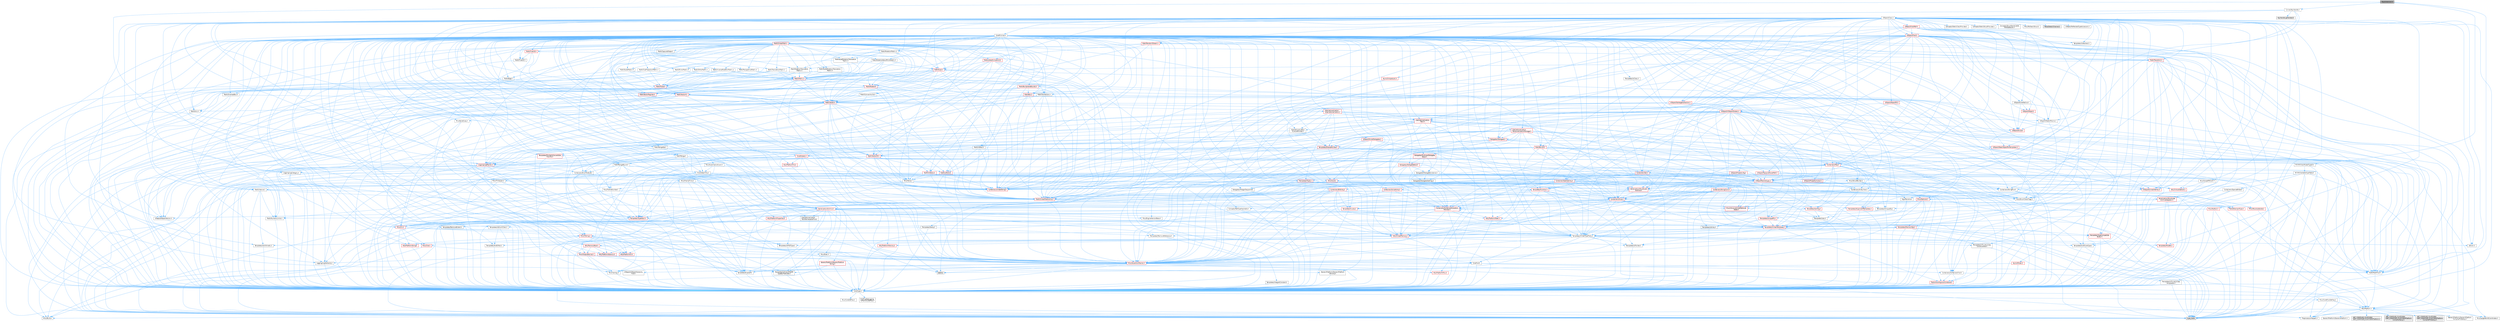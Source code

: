 digraph "IKeyExtension.h"
{
 // INTERACTIVE_SVG=YES
 // LATEX_PDF_SIZE
  bgcolor="transparent";
  edge [fontname=Helvetica,fontsize=10,labelfontname=Helvetica,labelfontsize=10];
  node [fontname=Helvetica,fontsize=10,shape=box,height=0.2,width=0.4];
  Node1 [id="Node000001",label="IKeyExtension.h",height=0.2,width=0.4,color="gray40", fillcolor="grey60", style="filled", fontcolor="black",tooltip=" "];
  Node1 -> Node2 [id="edge1_Node000001_Node000002",color="steelblue1",style="solid",tooltip=" "];
  Node2 [id="Node000002",label="CoreTypes.h",height=0.2,width=0.4,color="grey40", fillcolor="white", style="filled",URL="$dc/dec/CoreTypes_8h.html",tooltip=" "];
  Node2 -> Node3 [id="edge2_Node000002_Node000003",color="steelblue1",style="solid",tooltip=" "];
  Node3 [id="Node000003",label="HAL/Platform.h",height=0.2,width=0.4,color="grey40", fillcolor="white", style="filled",URL="$d9/dd0/Platform_8h.html",tooltip=" "];
  Node3 -> Node4 [id="edge3_Node000003_Node000004",color="steelblue1",style="solid",tooltip=" "];
  Node4 [id="Node000004",label="Misc/Build.h",height=0.2,width=0.4,color="grey40", fillcolor="white", style="filled",URL="$d3/dbb/Build_8h.html",tooltip=" "];
  Node3 -> Node5 [id="edge4_Node000003_Node000005",color="steelblue1",style="solid",tooltip=" "];
  Node5 [id="Node000005",label="Misc/LargeWorldCoordinates.h",height=0.2,width=0.4,color="grey40", fillcolor="white", style="filled",URL="$d2/dcb/LargeWorldCoordinates_8h.html",tooltip=" "];
  Node3 -> Node6 [id="edge5_Node000003_Node000006",color="steelblue1",style="solid",tooltip=" "];
  Node6 [id="Node000006",label="type_traits",height=0.2,width=0.4,color="grey60", fillcolor="#E0E0E0", style="filled",tooltip=" "];
  Node3 -> Node7 [id="edge6_Node000003_Node000007",color="steelblue1",style="solid",tooltip=" "];
  Node7 [id="Node000007",label="PreprocessorHelpers.h",height=0.2,width=0.4,color="grey40", fillcolor="white", style="filled",URL="$db/ddb/PreprocessorHelpers_8h.html",tooltip=" "];
  Node3 -> Node8 [id="edge7_Node000003_Node000008",color="steelblue1",style="solid",tooltip=" "];
  Node8 [id="Node000008",label="UBT_COMPILED_PLATFORM\l/UBT_COMPILED_PLATFORMPlatform\lCompilerPreSetup.h",height=0.2,width=0.4,color="grey60", fillcolor="#E0E0E0", style="filled",tooltip=" "];
  Node3 -> Node9 [id="edge8_Node000003_Node000009",color="steelblue1",style="solid",tooltip=" "];
  Node9 [id="Node000009",label="GenericPlatform/GenericPlatform\lCompilerPreSetup.h",height=0.2,width=0.4,color="grey40", fillcolor="white", style="filled",URL="$d9/dc8/GenericPlatformCompilerPreSetup_8h.html",tooltip=" "];
  Node3 -> Node10 [id="edge9_Node000003_Node000010",color="steelblue1",style="solid",tooltip=" "];
  Node10 [id="Node000010",label="GenericPlatform/GenericPlatform.h",height=0.2,width=0.4,color="grey40", fillcolor="white", style="filled",URL="$d6/d84/GenericPlatform_8h.html",tooltip=" "];
  Node3 -> Node11 [id="edge10_Node000003_Node000011",color="steelblue1",style="solid",tooltip=" "];
  Node11 [id="Node000011",label="UBT_COMPILED_PLATFORM\l/UBT_COMPILED_PLATFORMPlatform.h",height=0.2,width=0.4,color="grey60", fillcolor="#E0E0E0", style="filled",tooltip=" "];
  Node3 -> Node12 [id="edge11_Node000003_Node000012",color="steelblue1",style="solid",tooltip=" "];
  Node12 [id="Node000012",label="UBT_COMPILED_PLATFORM\l/UBT_COMPILED_PLATFORMPlatform\lCompilerSetup.h",height=0.2,width=0.4,color="grey60", fillcolor="#E0E0E0", style="filled",tooltip=" "];
  Node2 -> Node13 [id="edge12_Node000002_Node000013",color="steelblue1",style="solid",tooltip=" "];
  Node13 [id="Node000013",label="ProfilingDebugging\l/UMemoryDefines.h",height=0.2,width=0.4,color="grey40", fillcolor="white", style="filled",URL="$d2/da2/UMemoryDefines_8h.html",tooltip=" "];
  Node2 -> Node14 [id="edge13_Node000002_Node000014",color="steelblue1",style="solid",tooltip=" "];
  Node14 [id="Node000014",label="Misc/CoreMiscDefines.h",height=0.2,width=0.4,color="grey40", fillcolor="white", style="filled",URL="$da/d38/CoreMiscDefines_8h.html",tooltip=" "];
  Node14 -> Node3 [id="edge14_Node000014_Node000003",color="steelblue1",style="solid",tooltip=" "];
  Node14 -> Node7 [id="edge15_Node000014_Node000007",color="steelblue1",style="solid",tooltip=" "];
  Node2 -> Node15 [id="edge16_Node000002_Node000015",color="steelblue1",style="solid",tooltip=" "];
  Node15 [id="Node000015",label="Misc/CoreDefines.h",height=0.2,width=0.4,color="grey40", fillcolor="white", style="filled",URL="$d3/dd2/CoreDefines_8h.html",tooltip=" "];
  Node1 -> Node16 [id="edge17_Node000001_Node000016",color="steelblue1",style="solid",tooltip=" "];
  Node16 [id="Node000016",label="MVVM/ViewModelTypeID.h",height=0.2,width=0.4,color="grey40", fillcolor="white", style="filled",URL="$d7/d3e/ViewModelTypeID_8h.html",tooltip=" "];
  Node16 -> Node2 [id="edge18_Node000016_Node000002",color="steelblue1",style="solid",tooltip=" "];
  Node16 -> Node17 [id="edge19_Node000016_Node000017",color="steelblue1",style="solid",tooltip=" "];
  Node17 [id="Node000017",label="MVVM/CastableTypeTable.h",height=0.2,width=0.4,color="grey40", fillcolor="white", style="filled",URL="$d4/dab/CastableTypeTable_8h.html",tooltip=" "];
  Node17 -> Node2 [id="edge20_Node000017_Node000002",color="steelblue1",style="solid",tooltip=" "];
  Node17 -> Node3 [id="edge21_Node000017_Node000003",color="steelblue1",style="solid",tooltip=" "];
  Node17 -> Node18 [id="edge22_Node000017_Node000018",color="steelblue1",style="solid",tooltip=" "];
  Node18 [id="Node000018",label="Templates/UnrealTemplate.h",height=0.2,width=0.4,color="red", fillcolor="#FFF0F0", style="filled",URL="$d4/d24/UnrealTemplate_8h.html",tooltip=" "];
  Node18 -> Node2 [id="edge23_Node000018_Node000002",color="steelblue1",style="solid",tooltip=" "];
  Node18 -> Node19 [id="edge24_Node000018_Node000019",color="steelblue1",style="solid",tooltip=" "];
  Node19 [id="Node000019",label="Templates/IsPointer.h",height=0.2,width=0.4,color="grey40", fillcolor="white", style="filled",URL="$d7/d05/IsPointer_8h.html",tooltip=" "];
  Node19 -> Node2 [id="edge25_Node000019_Node000002",color="steelblue1",style="solid",tooltip=" "];
  Node18 -> Node20 [id="edge26_Node000018_Node000020",color="steelblue1",style="solid",tooltip=" "];
  Node20 [id="Node000020",label="HAL/UnrealMemory.h",height=0.2,width=0.4,color="red", fillcolor="#FFF0F0", style="filled",URL="$d9/d96/UnrealMemory_8h.html",tooltip=" "];
  Node20 -> Node2 [id="edge27_Node000020_Node000002",color="steelblue1",style="solid",tooltip=" "];
  Node20 -> Node33 [id="edge28_Node000020_Node000033",color="steelblue1",style="solid",tooltip=" "];
  Node33 [id="Node000033",label="HAL/MemoryBase.h",height=0.2,width=0.4,color="red", fillcolor="#FFF0F0", style="filled",URL="$d6/d9f/MemoryBase_8h.html",tooltip=" "];
  Node33 -> Node2 [id="edge29_Node000033_Node000002",color="steelblue1",style="solid",tooltip=" "];
  Node33 -> Node34 [id="edge30_Node000033_Node000034",color="steelblue1",style="solid",tooltip=" "];
  Node34 [id="Node000034",label="HAL/PlatformAtomics.h",height=0.2,width=0.4,color="red", fillcolor="#FFF0F0", style="filled",URL="$d3/d36/PlatformAtomics_8h.html",tooltip=" "];
  Node34 -> Node2 [id="edge31_Node000034_Node000002",color="steelblue1",style="solid",tooltip=" "];
  Node33 -> Node37 [id="edge32_Node000033_Node000037",color="steelblue1",style="solid",tooltip=" "];
  Node37 [id="Node000037",label="HAL/PlatformCrt.h",height=0.2,width=0.4,color="red", fillcolor="#FFF0F0", style="filled",URL="$d8/d75/PlatformCrt_8h.html",tooltip=" "];
  Node33 -> Node45 [id="edge33_Node000033_Node000045",color="steelblue1",style="solid",tooltip=" "];
  Node45 [id="Node000045",label="Misc/Exec.h",height=0.2,width=0.4,color="grey40", fillcolor="white", style="filled",URL="$de/ddb/Exec_8h.html",tooltip=" "];
  Node45 -> Node2 [id="edge34_Node000045_Node000002",color="steelblue1",style="solid",tooltip=" "];
  Node45 -> Node46 [id="edge35_Node000045_Node000046",color="steelblue1",style="solid",tooltip=" "];
  Node46 [id="Node000046",label="Misc/AssertionMacros.h",height=0.2,width=0.4,color="red", fillcolor="#FFF0F0", style="filled",URL="$d0/dfa/AssertionMacros_8h.html",tooltip=" "];
  Node46 -> Node2 [id="edge36_Node000046_Node000002",color="steelblue1",style="solid",tooltip=" "];
  Node46 -> Node3 [id="edge37_Node000046_Node000003",color="steelblue1",style="solid",tooltip=" "];
  Node46 -> Node47 [id="edge38_Node000046_Node000047",color="steelblue1",style="solid",tooltip=" "];
  Node47 [id="Node000047",label="HAL/PlatformMisc.h",height=0.2,width=0.4,color="red", fillcolor="#FFF0F0", style="filled",URL="$d0/df5/PlatformMisc_8h.html",tooltip=" "];
  Node47 -> Node2 [id="edge39_Node000047_Node000002",color="steelblue1",style="solid",tooltip=" "];
  Node46 -> Node7 [id="edge40_Node000046_Node000007",color="steelblue1",style="solid",tooltip=" "];
  Node46 -> Node63 [id="edge41_Node000046_Node000063",color="steelblue1",style="solid",tooltip=" "];
  Node63 [id="Node000063",label="Templates/EnableIf.h",height=0.2,width=0.4,color="grey40", fillcolor="white", style="filled",URL="$d7/d60/EnableIf_8h.html",tooltip=" "];
  Node63 -> Node2 [id="edge42_Node000063_Node000002",color="steelblue1",style="solid",tooltip=" "];
  Node46 -> Node64 [id="edge43_Node000046_Node000064",color="steelblue1",style="solid",tooltip=" "];
  Node64 [id="Node000064",label="Templates/IsArrayOrRefOf\lTypeByPredicate.h",height=0.2,width=0.4,color="grey40", fillcolor="white", style="filled",URL="$d6/da1/IsArrayOrRefOfTypeByPredicate_8h.html",tooltip=" "];
  Node64 -> Node2 [id="edge44_Node000064_Node000002",color="steelblue1",style="solid",tooltip=" "];
  Node46 -> Node69 [id="edge45_Node000046_Node000069",color="steelblue1",style="solid",tooltip=" "];
  Node69 [id="Node000069",label="Misc/VarArgs.h",height=0.2,width=0.4,color="grey40", fillcolor="white", style="filled",URL="$d5/d6f/VarArgs_8h.html",tooltip=" "];
  Node69 -> Node2 [id="edge46_Node000069_Node000002",color="steelblue1",style="solid",tooltip=" "];
  Node46 -> Node76 [id="edge47_Node000046_Node000076",color="steelblue1",style="solid",tooltip=" "];
  Node76 [id="Node000076",label="atomic",height=0.2,width=0.4,color="grey60", fillcolor="#E0E0E0", style="filled",tooltip=" "];
  Node33 -> Node77 [id="edge48_Node000033_Node000077",color="steelblue1",style="solid",tooltip=" "];
  Node77 [id="Node000077",label="Misc/OutputDevice.h",height=0.2,width=0.4,color="red", fillcolor="#FFF0F0", style="filled",URL="$d7/d32/OutputDevice_8h.html",tooltip=" "];
  Node77 -> Node22 [id="edge49_Node000077_Node000022",color="steelblue1",style="solid",tooltip=" "];
  Node22 [id="Node000022",label="CoreFwd.h",height=0.2,width=0.4,color="grey40", fillcolor="white", style="filled",URL="$d1/d1e/CoreFwd_8h.html",tooltip=" "];
  Node22 -> Node2 [id="edge50_Node000022_Node000002",color="steelblue1",style="solid",tooltip=" "];
  Node22 -> Node23 [id="edge51_Node000022_Node000023",color="steelblue1",style="solid",tooltip=" "];
  Node23 [id="Node000023",label="Containers/ContainersFwd.h",height=0.2,width=0.4,color="grey40", fillcolor="white", style="filled",URL="$d4/d0a/ContainersFwd_8h.html",tooltip=" "];
  Node23 -> Node3 [id="edge52_Node000023_Node000003",color="steelblue1",style="solid",tooltip=" "];
  Node23 -> Node2 [id="edge53_Node000023_Node000002",color="steelblue1",style="solid",tooltip=" "];
  Node23 -> Node24 [id="edge54_Node000023_Node000024",color="steelblue1",style="solid",tooltip=" "];
  Node24 [id="Node000024",label="Traits/IsContiguousContainer.h",height=0.2,width=0.4,color="red", fillcolor="#FFF0F0", style="filled",URL="$d5/d3c/IsContiguousContainer_8h.html",tooltip=" "];
  Node24 -> Node2 [id="edge55_Node000024_Node000002",color="steelblue1",style="solid",tooltip=" "];
  Node22 -> Node27 [id="edge56_Node000022_Node000027",color="steelblue1",style="solid",tooltip=" "];
  Node27 [id="Node000027",label="Math/MathFwd.h",height=0.2,width=0.4,color="grey40", fillcolor="white", style="filled",URL="$d2/d10/MathFwd_8h.html",tooltip=" "];
  Node27 -> Node3 [id="edge57_Node000027_Node000003",color="steelblue1",style="solid",tooltip=" "];
  Node22 -> Node28 [id="edge58_Node000022_Node000028",color="steelblue1",style="solid",tooltip=" "];
  Node28 [id="Node000028",label="UObject/UObjectHierarchy\lFwd.h",height=0.2,width=0.4,color="grey40", fillcolor="white", style="filled",URL="$d3/d13/UObjectHierarchyFwd_8h.html",tooltip=" "];
  Node77 -> Node2 [id="edge59_Node000077_Node000002",color="steelblue1",style="solid",tooltip=" "];
  Node77 -> Node78 [id="edge60_Node000077_Node000078",color="steelblue1",style="solid",tooltip=" "];
  Node78 [id="Node000078",label="Logging/LogVerbosity.h",height=0.2,width=0.4,color="grey40", fillcolor="white", style="filled",URL="$d2/d8f/LogVerbosity_8h.html",tooltip=" "];
  Node78 -> Node2 [id="edge61_Node000078_Node000002",color="steelblue1",style="solid",tooltip=" "];
  Node77 -> Node69 [id="edge62_Node000077_Node000069",color="steelblue1",style="solid",tooltip=" "];
  Node77 -> Node64 [id="edge63_Node000077_Node000064",color="steelblue1",style="solid",tooltip=" "];
  Node20 -> Node88 [id="edge64_Node000020_Node000088",color="steelblue1",style="solid",tooltip=" "];
  Node88 [id="Node000088",label="HAL/PlatformMemory.h",height=0.2,width=0.4,color="red", fillcolor="#FFF0F0", style="filled",URL="$de/d68/PlatformMemory_8h.html",tooltip=" "];
  Node88 -> Node2 [id="edge65_Node000088_Node000002",color="steelblue1",style="solid",tooltip=" "];
  Node20 -> Node19 [id="edge66_Node000020_Node000019",color="steelblue1",style="solid",tooltip=" "];
  Node18 -> Node93 [id="edge67_Node000018_Node000093",color="steelblue1",style="solid",tooltip=" "];
  Node93 [id="Node000093",label="Templates/UnrealTypeTraits.h",height=0.2,width=0.4,color="grey40", fillcolor="white", style="filled",URL="$d2/d2d/UnrealTypeTraits_8h.html",tooltip=" "];
  Node93 -> Node2 [id="edge68_Node000093_Node000002",color="steelblue1",style="solid",tooltip=" "];
  Node93 -> Node19 [id="edge69_Node000093_Node000019",color="steelblue1",style="solid",tooltip=" "];
  Node93 -> Node46 [id="edge70_Node000093_Node000046",color="steelblue1",style="solid",tooltip=" "];
  Node93 -> Node84 [id="edge71_Node000093_Node000084",color="steelblue1",style="solid",tooltip=" "];
  Node84 [id="Node000084",label="Templates/AndOrNot.h",height=0.2,width=0.4,color="grey40", fillcolor="white", style="filled",URL="$db/d0a/AndOrNot_8h.html",tooltip=" "];
  Node84 -> Node2 [id="edge72_Node000084_Node000002",color="steelblue1",style="solid",tooltip=" "];
  Node93 -> Node63 [id="edge73_Node000093_Node000063",color="steelblue1",style="solid",tooltip=" "];
  Node93 -> Node94 [id="edge74_Node000093_Node000094",color="steelblue1",style="solid",tooltip=" "];
  Node94 [id="Node000094",label="Templates/IsArithmetic.h",height=0.2,width=0.4,color="grey40", fillcolor="white", style="filled",URL="$d2/d5d/IsArithmetic_8h.html",tooltip=" "];
  Node94 -> Node2 [id="edge75_Node000094_Node000002",color="steelblue1",style="solid",tooltip=" "];
  Node93 -> Node66 [id="edge76_Node000093_Node000066",color="steelblue1",style="solid",tooltip=" "];
  Node66 [id="Node000066",label="IsEnum.h",height=0.2,width=0.4,color="grey40", fillcolor="white", style="filled",URL="$d4/de5/IsEnum_8h.html",tooltip=" "];
  Node93 -> Node95 [id="edge77_Node000093_Node000095",color="steelblue1",style="solid",tooltip=" "];
  Node95 [id="Node000095",label="Templates/Models.h",height=0.2,width=0.4,color="red", fillcolor="#FFF0F0", style="filled",URL="$d3/d0c/Models_8h.html",tooltip=" "];
  Node93 -> Node96 [id="edge78_Node000093_Node000096",color="steelblue1",style="solid",tooltip=" "];
  Node96 [id="Node000096",label="Templates/IsPODType.h",height=0.2,width=0.4,color="grey40", fillcolor="white", style="filled",URL="$d7/db1/IsPODType_8h.html",tooltip=" "];
  Node96 -> Node2 [id="edge79_Node000096_Node000002",color="steelblue1",style="solid",tooltip=" "];
  Node93 -> Node97 [id="edge80_Node000093_Node000097",color="steelblue1",style="solid",tooltip=" "];
  Node97 [id="Node000097",label="Templates/IsUECoreType.h",height=0.2,width=0.4,color="grey40", fillcolor="white", style="filled",URL="$d1/db8/IsUECoreType_8h.html",tooltip=" "];
  Node97 -> Node2 [id="edge81_Node000097_Node000002",color="steelblue1",style="solid",tooltip=" "];
  Node97 -> Node6 [id="edge82_Node000097_Node000006",color="steelblue1",style="solid",tooltip=" "];
  Node93 -> Node85 [id="edge83_Node000093_Node000085",color="steelblue1",style="solid",tooltip=" "];
  Node85 [id="Node000085",label="Templates/IsTriviallyCopy\lConstructible.h",height=0.2,width=0.4,color="grey40", fillcolor="white", style="filled",URL="$d3/d78/IsTriviallyCopyConstructible_8h.html",tooltip=" "];
  Node85 -> Node2 [id="edge84_Node000085_Node000002",color="steelblue1",style="solid",tooltip=" "];
  Node85 -> Node6 [id="edge85_Node000085_Node000006",color="steelblue1",style="solid",tooltip=" "];
  Node18 -> Node98 [id="edge86_Node000018_Node000098",color="steelblue1",style="solid",tooltip=" "];
  Node98 [id="Node000098",label="Templates/RemoveReference.h",height=0.2,width=0.4,color="grey40", fillcolor="white", style="filled",URL="$da/dbe/RemoveReference_8h.html",tooltip=" "];
  Node98 -> Node2 [id="edge87_Node000098_Node000002",color="steelblue1",style="solid",tooltip=" "];
  Node18 -> Node99 [id="edge88_Node000018_Node000099",color="steelblue1",style="solid",tooltip=" "];
  Node99 [id="Node000099",label="Templates/TypeCompatible\lBytes.h",height=0.2,width=0.4,color="red", fillcolor="#FFF0F0", style="filled",URL="$df/d0a/TypeCompatibleBytes_8h.html",tooltip=" "];
  Node99 -> Node2 [id="edge89_Node000099_Node000002",color="steelblue1",style="solid",tooltip=" "];
  Node99 -> Node6 [id="edge90_Node000099_Node000006",color="steelblue1",style="solid",tooltip=" "];
  Node18 -> Node24 [id="edge91_Node000018_Node000024",color="steelblue1",style="solid",tooltip=" "];
  Node18 -> Node6 [id="edge92_Node000018_Node000006",color="steelblue1",style="solid",tooltip=" "];
  Node17 -> Node101 [id="edge93_Node000017_Node000101",color="steelblue1",style="solid",tooltip=" "];
  Node101 [id="Node000101",label="Containers/SparseBitSet.h",height=0.2,width=0.4,color="grey40", fillcolor="white", style="filled",URL="$d5/d37/SparseBitSet_8h.html",tooltip=" "];
  Node101 -> Node2 [id="edge94_Node000101_Node000002",color="steelblue1",style="solid",tooltip=" "];
  Node101 -> Node18 [id="edge95_Node000101_Node000018",color="steelblue1",style="solid",tooltip=" "];
  Node101 -> Node102 [id="edge96_Node000101_Node000102",color="steelblue1",style="solid",tooltip=" "];
  Node102 [id="Node000102",label="Containers/Array.h",height=0.2,width=0.4,color="red", fillcolor="#FFF0F0", style="filled",URL="$df/dd0/Array_8h.html",tooltip=" "];
  Node102 -> Node2 [id="edge97_Node000102_Node000002",color="steelblue1",style="solid",tooltip=" "];
  Node102 -> Node46 [id="edge98_Node000102_Node000046",color="steelblue1",style="solid",tooltip=" "];
  Node102 -> Node103 [id="edge99_Node000102_Node000103",color="steelblue1",style="solid",tooltip=" "];
  Node103 [id="Node000103",label="Misc/IntrusiveUnsetOptional\lState.h",height=0.2,width=0.4,color="red", fillcolor="#FFF0F0", style="filled",URL="$d2/d0a/IntrusiveUnsetOptionalState_8h.html",tooltip=" "];
  Node102 -> Node105 [id="edge100_Node000102_Node000105",color="steelblue1",style="solid",tooltip=" "];
  Node105 [id="Node000105",label="Misc/ReverseIterate.h",height=0.2,width=0.4,color="red", fillcolor="#FFF0F0", style="filled",URL="$db/de3/ReverseIterate_8h.html",tooltip=" "];
  Node105 -> Node3 [id="edge101_Node000105_Node000003",color="steelblue1",style="solid",tooltip=" "];
  Node102 -> Node20 [id="edge102_Node000102_Node000020",color="steelblue1",style="solid",tooltip=" "];
  Node102 -> Node93 [id="edge103_Node000102_Node000093",color="steelblue1",style="solid",tooltip=" "];
  Node102 -> Node18 [id="edge104_Node000102_Node000018",color="steelblue1",style="solid",tooltip=" "];
  Node102 -> Node108 [id="edge105_Node000102_Node000108",color="steelblue1",style="solid",tooltip=" "];
  Node108 [id="Node000108",label="Containers/ContainerAllocation\lPolicies.h",height=0.2,width=0.4,color="red", fillcolor="#FFF0F0", style="filled",URL="$d7/dff/ContainerAllocationPolicies_8h.html",tooltip=" "];
  Node108 -> Node2 [id="edge106_Node000108_Node000002",color="steelblue1",style="solid",tooltip=" "];
  Node108 -> Node108 [id="edge107_Node000108_Node000108",color="steelblue1",style="solid",tooltip=" "];
  Node108 -> Node110 [id="edge108_Node000108_Node000110",color="steelblue1",style="solid",tooltip=" "];
  Node110 [id="Node000110",label="HAL/PlatformMath.h",height=0.2,width=0.4,color="red", fillcolor="#FFF0F0", style="filled",URL="$dc/d53/PlatformMath_8h.html",tooltip=" "];
  Node110 -> Node2 [id="edge109_Node000110_Node000002",color="steelblue1",style="solid",tooltip=" "];
  Node108 -> Node20 [id="edge110_Node000108_Node000020",color="steelblue1",style="solid",tooltip=" "];
  Node108 -> Node52 [id="edge111_Node000108_Node000052",color="steelblue1",style="solid",tooltip=" "];
  Node52 [id="Node000052",label="Math/NumericLimits.h",height=0.2,width=0.4,color="grey40", fillcolor="white", style="filled",URL="$df/d1b/NumericLimits_8h.html",tooltip=" "];
  Node52 -> Node2 [id="edge112_Node000052_Node000002",color="steelblue1",style="solid",tooltip=" "];
  Node108 -> Node46 [id="edge113_Node000108_Node000046",color="steelblue1",style="solid",tooltip=" "];
  Node108 -> Node119 [id="edge114_Node000108_Node000119",color="steelblue1",style="solid",tooltip=" "];
  Node119 [id="Node000119",label="Templates/MemoryOps.h",height=0.2,width=0.4,color="red", fillcolor="#FFF0F0", style="filled",URL="$db/dea/MemoryOps_8h.html",tooltip=" "];
  Node119 -> Node2 [id="edge115_Node000119_Node000002",color="steelblue1",style="solid",tooltip=" "];
  Node119 -> Node20 [id="edge116_Node000119_Node000020",color="steelblue1",style="solid",tooltip=" "];
  Node119 -> Node86 [id="edge117_Node000119_Node000086",color="steelblue1",style="solid",tooltip=" "];
  Node86 [id="Node000086",label="Templates/IsTriviallyCopy\lAssignable.h",height=0.2,width=0.4,color="grey40", fillcolor="white", style="filled",URL="$d2/df2/IsTriviallyCopyAssignable_8h.html",tooltip=" "];
  Node86 -> Node2 [id="edge118_Node000086_Node000002",color="steelblue1",style="solid",tooltip=" "];
  Node86 -> Node6 [id="edge119_Node000086_Node000006",color="steelblue1",style="solid",tooltip=" "];
  Node119 -> Node85 [id="edge120_Node000119_Node000085",color="steelblue1",style="solid",tooltip=" "];
  Node119 -> Node93 [id="edge121_Node000119_Node000093",color="steelblue1",style="solid",tooltip=" "];
  Node119 -> Node6 [id="edge122_Node000119_Node000006",color="steelblue1",style="solid",tooltip=" "];
  Node108 -> Node99 [id="edge123_Node000108_Node000099",color="steelblue1",style="solid",tooltip=" "];
  Node108 -> Node6 [id="edge124_Node000108_Node000006",color="steelblue1",style="solid",tooltip=" "];
  Node102 -> Node121 [id="edge125_Node000102_Node000121",color="steelblue1",style="solid",tooltip=" "];
  Node121 [id="Node000121",label="Serialization/Archive.h",height=0.2,width=0.4,color="red", fillcolor="#FFF0F0", style="filled",URL="$d7/d3b/Archive_8h.html",tooltip=" "];
  Node121 -> Node22 [id="edge126_Node000121_Node000022",color="steelblue1",style="solid",tooltip=" "];
  Node121 -> Node2 [id="edge127_Node000121_Node000002",color="steelblue1",style="solid",tooltip=" "];
  Node121 -> Node122 [id="edge128_Node000121_Node000122",color="steelblue1",style="solid",tooltip=" "];
  Node122 [id="Node000122",label="HAL/PlatformProperties.h",height=0.2,width=0.4,color="red", fillcolor="#FFF0F0", style="filled",URL="$d9/db0/PlatformProperties_8h.html",tooltip=" "];
  Node122 -> Node2 [id="edge129_Node000122_Node000002",color="steelblue1",style="solid",tooltip=" "];
  Node121 -> Node125 [id="edge130_Node000121_Node000125",color="steelblue1",style="solid",tooltip=" "];
  Node125 [id="Node000125",label="Internationalization\l/TextNamespaceFwd.h",height=0.2,width=0.4,color="grey40", fillcolor="white", style="filled",URL="$d8/d97/TextNamespaceFwd_8h.html",tooltip=" "];
  Node125 -> Node2 [id="edge131_Node000125_Node000002",color="steelblue1",style="solid",tooltip=" "];
  Node121 -> Node27 [id="edge132_Node000121_Node000027",color="steelblue1",style="solid",tooltip=" "];
  Node121 -> Node46 [id="edge133_Node000121_Node000046",color="steelblue1",style="solid",tooltip=" "];
  Node121 -> Node4 [id="edge134_Node000121_Node000004",color="steelblue1",style="solid",tooltip=" "];
  Node121 -> Node126 [id="edge135_Node000121_Node000126",color="steelblue1",style="solid",tooltip=" "];
  Node126 [id="Node000126",label="Misc/EngineVersionBase.h",height=0.2,width=0.4,color="grey40", fillcolor="white", style="filled",URL="$d5/d2b/EngineVersionBase_8h.html",tooltip=" "];
  Node126 -> Node2 [id="edge136_Node000126_Node000002",color="steelblue1",style="solid",tooltip=" "];
  Node121 -> Node69 [id="edge137_Node000121_Node000069",color="steelblue1",style="solid",tooltip=" "];
  Node121 -> Node63 [id="edge138_Node000121_Node000063",color="steelblue1",style="solid",tooltip=" "];
  Node121 -> Node64 [id="edge139_Node000121_Node000064",color="steelblue1",style="solid",tooltip=" "];
  Node121 -> Node129 [id="edge140_Node000121_Node000129",color="steelblue1",style="solid",tooltip=" "];
  Node129 [id="Node000129",label="Templates/IsEnumClass.h",height=0.2,width=0.4,color="grey40", fillcolor="white", style="filled",URL="$d7/d15/IsEnumClass_8h.html",tooltip=" "];
  Node129 -> Node2 [id="edge141_Node000129_Node000002",color="steelblue1",style="solid",tooltip=" "];
  Node129 -> Node84 [id="edge142_Node000129_Node000084",color="steelblue1",style="solid",tooltip=" "];
  Node121 -> Node18 [id="edge143_Node000121_Node000018",color="steelblue1",style="solid",tooltip=" "];
  Node121 -> Node130 [id="edge144_Node000121_Node000130",color="steelblue1",style="solid",tooltip=" "];
  Node130 [id="Node000130",label="UObject/ObjectVersion.h",height=0.2,width=0.4,color="grey40", fillcolor="white", style="filled",URL="$da/d63/ObjectVersion_8h.html",tooltip=" "];
  Node130 -> Node2 [id="edge145_Node000130_Node000002",color="steelblue1",style="solid",tooltip=" "];
  Node102 -> Node158 [id="edge146_Node000102_Node000158",color="steelblue1",style="solid",tooltip=" "];
  Node158 [id="Node000158",label="Concepts/GetTypeHashable.h",height=0.2,width=0.4,color="grey40", fillcolor="white", style="filled",URL="$d3/da2/GetTypeHashable_8h.html",tooltip=" "];
  Node158 -> Node2 [id="edge147_Node000158_Node000002",color="steelblue1",style="solid",tooltip=" "];
  Node158 -> Node136 [id="edge148_Node000158_Node000136",color="steelblue1",style="solid",tooltip=" "];
  Node136 [id="Node000136",label="Templates/TypeHash.h",height=0.2,width=0.4,color="red", fillcolor="#FFF0F0", style="filled",URL="$d1/d62/TypeHash_8h.html",tooltip=" "];
  Node136 -> Node2 [id="edge149_Node000136_Node000002",color="steelblue1",style="solid",tooltip=" "];
  Node136 -> Node137 [id="edge150_Node000136_Node000137",color="steelblue1",style="solid",tooltip=" "];
  Node137 [id="Node000137",label="Misc/Crc.h",height=0.2,width=0.4,color="red", fillcolor="#FFF0F0", style="filled",URL="$d4/dd2/Crc_8h.html",tooltip=" "];
  Node137 -> Node2 [id="edge151_Node000137_Node000002",color="steelblue1",style="solid",tooltip=" "];
  Node137 -> Node29 [id="edge152_Node000137_Node000029",color="steelblue1",style="solid",tooltip=" "];
  Node29 [id="Node000029",label="HAL/PlatformString.h",height=0.2,width=0.4,color="red", fillcolor="#FFF0F0", style="filled",URL="$db/db5/PlatformString_8h.html",tooltip=" "];
  Node29 -> Node2 [id="edge153_Node000029_Node000002",color="steelblue1",style="solid",tooltip=" "];
  Node137 -> Node46 [id="edge154_Node000137_Node000046",color="steelblue1",style="solid",tooltip=" "];
  Node137 -> Node138 [id="edge155_Node000137_Node000138",color="steelblue1",style="solid",tooltip=" "];
  Node138 [id="Node000138",label="Misc/CString.h",height=0.2,width=0.4,color="red", fillcolor="#FFF0F0", style="filled",URL="$d2/d49/CString_8h.html",tooltip=" "];
  Node138 -> Node2 [id="edge156_Node000138_Node000002",color="steelblue1",style="solid",tooltip=" "];
  Node138 -> Node37 [id="edge157_Node000138_Node000037",color="steelblue1",style="solid",tooltip=" "];
  Node138 -> Node29 [id="edge158_Node000138_Node000029",color="steelblue1",style="solid",tooltip=" "];
  Node138 -> Node46 [id="edge159_Node000138_Node000046",color="steelblue1",style="solid",tooltip=" "];
  Node138 -> Node139 [id="edge160_Node000138_Node000139",color="steelblue1",style="solid",tooltip=" "];
  Node139 [id="Node000139",label="Misc/Char.h",height=0.2,width=0.4,color="red", fillcolor="#FFF0F0", style="filled",URL="$d0/d58/Char_8h.html",tooltip=" "];
  Node139 -> Node2 [id="edge161_Node000139_Node000002",color="steelblue1",style="solid",tooltip=" "];
  Node139 -> Node6 [id="edge162_Node000139_Node000006",color="steelblue1",style="solid",tooltip=" "];
  Node138 -> Node69 [id="edge163_Node000138_Node000069",color="steelblue1",style="solid",tooltip=" "];
  Node138 -> Node64 [id="edge164_Node000138_Node000064",color="steelblue1",style="solid",tooltip=" "];
  Node137 -> Node139 [id="edge165_Node000137_Node000139",color="steelblue1",style="solid",tooltip=" "];
  Node137 -> Node93 [id="edge166_Node000137_Node000093",color="steelblue1",style="solid",tooltip=" "];
  Node136 -> Node6 [id="edge167_Node000136_Node000006",color="steelblue1",style="solid",tooltip=" "];
  Node102 -> Node147 [id="edge168_Node000102_Node000147",color="steelblue1",style="solid",tooltip=" "];
  Node147 [id="Node000147",label="Templates/Invoke.h",height=0.2,width=0.4,color="red", fillcolor="#FFF0F0", style="filled",URL="$d7/deb/Invoke_8h.html",tooltip=" "];
  Node147 -> Node2 [id="edge169_Node000147_Node000002",color="steelblue1",style="solid",tooltip=" "];
  Node147 -> Node18 [id="edge170_Node000147_Node000018",color="steelblue1",style="solid",tooltip=" "];
  Node147 -> Node6 [id="edge171_Node000147_Node000006",color="steelblue1",style="solid",tooltip=" "];
  Node102 -> Node152 [id="edge172_Node000102_Node000152",color="steelblue1",style="solid",tooltip=" "];
  Node152 [id="Node000152",label="Templates/Less.h",height=0.2,width=0.4,color="grey40", fillcolor="white", style="filled",URL="$de/dc8/Less_8h.html",tooltip=" "];
  Node152 -> Node2 [id="edge173_Node000152_Node000002",color="steelblue1",style="solid",tooltip=" "];
  Node152 -> Node18 [id="edge174_Node000152_Node000018",color="steelblue1",style="solid",tooltip=" "];
  Node102 -> Node160 [id="edge175_Node000102_Node000160",color="steelblue1",style="solid",tooltip=" "];
  Node160 [id="Node000160",label="Templates/Sorting.h",height=0.2,width=0.4,color="red", fillcolor="#FFF0F0", style="filled",URL="$d3/d9e/Sorting_8h.html",tooltip=" "];
  Node160 -> Node2 [id="edge176_Node000160_Node000002",color="steelblue1",style="solid",tooltip=" "];
  Node160 -> Node110 [id="edge177_Node000160_Node000110",color="steelblue1",style="solid",tooltip=" "];
  Node160 -> Node152 [id="edge178_Node000160_Node000152",color="steelblue1",style="solid",tooltip=" "];
  Node102 -> Node164 [id="edge179_Node000102_Node000164",color="steelblue1",style="solid",tooltip=" "];
  Node164 [id="Node000164",label="Templates/AlignmentTemplates.h",height=0.2,width=0.4,color="red", fillcolor="#FFF0F0", style="filled",URL="$dd/d32/AlignmentTemplates_8h.html",tooltip=" "];
  Node164 -> Node2 [id="edge180_Node000164_Node000002",color="steelblue1",style="solid",tooltip=" "];
  Node164 -> Node19 [id="edge181_Node000164_Node000019",color="steelblue1",style="solid",tooltip=" "];
  Node102 -> Node50 [id="edge182_Node000102_Node000050",color="steelblue1",style="solid",tooltip=" "];
  Node50 [id="Node000050",label="Traits/ElementType.h",height=0.2,width=0.4,color="red", fillcolor="#FFF0F0", style="filled",URL="$d5/d4f/ElementType_8h.html",tooltip=" "];
  Node50 -> Node3 [id="edge183_Node000050_Node000003",color="steelblue1",style="solid",tooltip=" "];
  Node50 -> Node6 [id="edge184_Node000050_Node000006",color="steelblue1",style="solid",tooltip=" "];
  Node102 -> Node6 [id="edge185_Node000102_Node000006",color="steelblue1",style="solid",tooltip=" "];
  Node17 -> Node165 [id="edge186_Node000017_Node000165",color="steelblue1",style="solid",tooltip=" "];
  Node165 [id="Node000165",label="UObject/NameTypes.h",height=0.2,width=0.4,color="red", fillcolor="#FFF0F0", style="filled",URL="$d6/d35/NameTypes_8h.html",tooltip=" "];
  Node165 -> Node2 [id="edge187_Node000165_Node000002",color="steelblue1",style="solid",tooltip=" "];
  Node165 -> Node46 [id="edge188_Node000165_Node000046",color="steelblue1",style="solid",tooltip=" "];
  Node165 -> Node20 [id="edge189_Node000165_Node000020",color="steelblue1",style="solid",tooltip=" "];
  Node165 -> Node93 [id="edge190_Node000165_Node000093",color="steelblue1",style="solid",tooltip=" "];
  Node165 -> Node18 [id="edge191_Node000165_Node000018",color="steelblue1",style="solid",tooltip=" "];
  Node165 -> Node166 [id="edge192_Node000165_Node000166",color="steelblue1",style="solid",tooltip=" "];
  Node166 [id="Node000166",label="Containers/UnrealString.h",height=0.2,width=0.4,color="red", fillcolor="#FFF0F0", style="filled",URL="$d5/dba/UnrealString_8h.html",tooltip=" "];
  Node165 -> Node170 [id="edge193_Node000165_Node000170",color="steelblue1",style="solid",tooltip=" "];
  Node170 [id="Node000170",label="HAL/CriticalSection.h",height=0.2,width=0.4,color="red", fillcolor="#FFF0F0", style="filled",URL="$d6/d90/CriticalSection_8h.html",tooltip=" "];
  Node165 -> Node173 [id="edge194_Node000165_Node000173",color="steelblue1",style="solid",tooltip=" "];
  Node173 [id="Node000173",label="Containers/StringConv.h",height=0.2,width=0.4,color="red", fillcolor="#FFF0F0", style="filled",URL="$d3/ddf/StringConv_8h.html",tooltip=" "];
  Node173 -> Node2 [id="edge195_Node000173_Node000002",color="steelblue1",style="solid",tooltip=" "];
  Node173 -> Node46 [id="edge196_Node000173_Node000046",color="steelblue1",style="solid",tooltip=" "];
  Node173 -> Node108 [id="edge197_Node000173_Node000108",color="steelblue1",style="solid",tooltip=" "];
  Node173 -> Node102 [id="edge198_Node000173_Node000102",color="steelblue1",style="solid",tooltip=" "];
  Node173 -> Node138 [id="edge199_Node000173_Node000138",color="steelblue1",style="solid",tooltip=" "];
  Node173 -> Node174 [id="edge200_Node000173_Node000174",color="steelblue1",style="solid",tooltip=" "];
  Node174 [id="Node000174",label="Templates/IsArray.h",height=0.2,width=0.4,color="grey40", fillcolor="white", style="filled",URL="$d8/d8d/IsArray_8h.html",tooltip=" "];
  Node174 -> Node2 [id="edge201_Node000174_Node000002",color="steelblue1",style="solid",tooltip=" "];
  Node173 -> Node18 [id="edge202_Node000173_Node000018",color="steelblue1",style="solid",tooltip=" "];
  Node173 -> Node93 [id="edge203_Node000173_Node000093",color="steelblue1",style="solid",tooltip=" "];
  Node173 -> Node50 [id="edge204_Node000173_Node000050",color="steelblue1",style="solid",tooltip=" "];
  Node173 -> Node24 [id="edge205_Node000173_Node000024",color="steelblue1",style="solid",tooltip=" "];
  Node173 -> Node6 [id="edge206_Node000173_Node000006",color="steelblue1",style="solid",tooltip=" "];
  Node165 -> Node49 [id="edge207_Node000165_Node000049",color="steelblue1",style="solid",tooltip=" "];
  Node49 [id="Node000049",label="Containers/StringFwd.h",height=0.2,width=0.4,color="grey40", fillcolor="white", style="filled",URL="$df/d37/StringFwd_8h.html",tooltip=" "];
  Node49 -> Node2 [id="edge208_Node000049_Node000002",color="steelblue1",style="solid",tooltip=" "];
  Node49 -> Node50 [id="edge209_Node000049_Node000050",color="steelblue1",style="solid",tooltip=" "];
  Node49 -> Node24 [id="edge210_Node000049_Node000024",color="steelblue1",style="solid",tooltip=" "];
  Node165 -> Node175 [id="edge211_Node000165_Node000175",color="steelblue1",style="solid",tooltip=" "];
  Node175 [id="Node000175",label="UObject/UnrealNames.h",height=0.2,width=0.4,color="red", fillcolor="#FFF0F0", style="filled",URL="$d8/db1/UnrealNames_8h.html",tooltip=" "];
  Node175 -> Node2 [id="edge212_Node000175_Node000002",color="steelblue1",style="solid",tooltip=" "];
  Node165 -> Node103 [id="edge213_Node000165_Node000103",color="steelblue1",style="solid",tooltip=" "];
  Node17 -> Node6 [id="edge214_Node000017_Node000006",color="steelblue1",style="solid",tooltip=" "];
  Node1 -> Node183 [id="edge215_Node000001_Node000183",color="steelblue1",style="solid",tooltip=" "];
  Node183 [id="Node000183",label="Curves/KeyHandle.h",height=0.2,width=0.4,color="grey40", fillcolor="white", style="filled",URL="$da/d21/KeyHandle_8h.html",tooltip=" "];
  Node183 -> Node184 [id="edge216_Node000183_Node000184",color="steelblue1",style="solid",tooltip=" "];
  Node184 [id="Node000184",label="CoreMinimal.h",height=0.2,width=0.4,color="grey40", fillcolor="white", style="filled",URL="$d7/d67/CoreMinimal_8h.html",tooltip=" "];
  Node184 -> Node2 [id="edge217_Node000184_Node000002",color="steelblue1",style="solid",tooltip=" "];
  Node184 -> Node22 [id="edge218_Node000184_Node000022",color="steelblue1",style="solid",tooltip=" "];
  Node184 -> Node28 [id="edge219_Node000184_Node000028",color="steelblue1",style="solid",tooltip=" "];
  Node184 -> Node23 [id="edge220_Node000184_Node000023",color="steelblue1",style="solid",tooltip=" "];
  Node184 -> Node69 [id="edge221_Node000184_Node000069",color="steelblue1",style="solid",tooltip=" "];
  Node184 -> Node78 [id="edge222_Node000184_Node000078",color="steelblue1",style="solid",tooltip=" "];
  Node184 -> Node77 [id="edge223_Node000184_Node000077",color="steelblue1",style="solid",tooltip=" "];
  Node184 -> Node37 [id="edge224_Node000184_Node000037",color="steelblue1",style="solid",tooltip=" "];
  Node184 -> Node47 [id="edge225_Node000184_Node000047",color="steelblue1",style="solid",tooltip=" "];
  Node184 -> Node46 [id="edge226_Node000184_Node000046",color="steelblue1",style="solid",tooltip=" "];
  Node184 -> Node19 [id="edge227_Node000184_Node000019",color="steelblue1",style="solid",tooltip=" "];
  Node184 -> Node88 [id="edge228_Node000184_Node000088",color="steelblue1",style="solid",tooltip=" "];
  Node184 -> Node34 [id="edge229_Node000184_Node000034",color="steelblue1",style="solid",tooltip=" "];
  Node184 -> Node45 [id="edge230_Node000184_Node000045",color="steelblue1",style="solid",tooltip=" "];
  Node184 -> Node33 [id="edge231_Node000184_Node000033",color="steelblue1",style="solid",tooltip=" "];
  Node184 -> Node20 [id="edge232_Node000184_Node000020",color="steelblue1",style="solid",tooltip=" "];
  Node184 -> Node94 [id="edge233_Node000184_Node000094",color="steelblue1",style="solid",tooltip=" "];
  Node184 -> Node84 [id="edge234_Node000184_Node000084",color="steelblue1",style="solid",tooltip=" "];
  Node184 -> Node96 [id="edge235_Node000184_Node000096",color="steelblue1",style="solid",tooltip=" "];
  Node184 -> Node97 [id="edge236_Node000184_Node000097",color="steelblue1",style="solid",tooltip=" "];
  Node184 -> Node85 [id="edge237_Node000184_Node000085",color="steelblue1",style="solid",tooltip=" "];
  Node184 -> Node93 [id="edge238_Node000184_Node000093",color="steelblue1",style="solid",tooltip=" "];
  Node184 -> Node63 [id="edge239_Node000184_Node000063",color="steelblue1",style="solid",tooltip=" "];
  Node184 -> Node98 [id="edge240_Node000184_Node000098",color="steelblue1",style="solid",tooltip=" "];
  Node184 -> Node185 [id="edge241_Node000184_Node000185",color="steelblue1",style="solid",tooltip=" "];
  Node185 [id="Node000185",label="Templates/IntegralConstant.h",height=0.2,width=0.4,color="grey40", fillcolor="white", style="filled",URL="$db/d1b/IntegralConstant_8h.html",tooltip=" "];
  Node185 -> Node2 [id="edge242_Node000185_Node000002",color="steelblue1",style="solid",tooltip=" "];
  Node184 -> Node186 [id="edge243_Node000184_Node000186",color="steelblue1",style="solid",tooltip=" "];
  Node186 [id="Node000186",label="Templates/IsClass.h",height=0.2,width=0.4,color="grey40", fillcolor="white", style="filled",URL="$db/dcb/IsClass_8h.html",tooltip=" "];
  Node186 -> Node2 [id="edge244_Node000186_Node000002",color="steelblue1",style="solid",tooltip=" "];
  Node184 -> Node99 [id="edge245_Node000184_Node000099",color="steelblue1",style="solid",tooltip=" "];
  Node184 -> Node24 [id="edge246_Node000184_Node000024",color="steelblue1",style="solid",tooltip=" "];
  Node184 -> Node18 [id="edge247_Node000184_Node000018",color="steelblue1",style="solid",tooltip=" "];
  Node184 -> Node52 [id="edge248_Node000184_Node000052",color="steelblue1",style="solid",tooltip=" "];
  Node184 -> Node110 [id="edge249_Node000184_Node000110",color="steelblue1",style="solid",tooltip=" "];
  Node184 -> Node86 [id="edge250_Node000184_Node000086",color="steelblue1",style="solid",tooltip=" "];
  Node184 -> Node119 [id="edge251_Node000184_Node000119",color="steelblue1",style="solid",tooltip=" "];
  Node184 -> Node108 [id="edge252_Node000184_Node000108",color="steelblue1",style="solid",tooltip=" "];
  Node184 -> Node129 [id="edge253_Node000184_Node000129",color="steelblue1",style="solid",tooltip=" "];
  Node184 -> Node122 [id="edge254_Node000184_Node000122",color="steelblue1",style="solid",tooltip=" "];
  Node184 -> Node126 [id="edge255_Node000184_Node000126",color="steelblue1",style="solid",tooltip=" "];
  Node184 -> Node125 [id="edge256_Node000184_Node000125",color="steelblue1",style="solid",tooltip=" "];
  Node184 -> Node121 [id="edge257_Node000184_Node000121",color="steelblue1",style="solid",tooltip=" "];
  Node184 -> Node152 [id="edge258_Node000184_Node000152",color="steelblue1",style="solid",tooltip=" "];
  Node184 -> Node160 [id="edge259_Node000184_Node000160",color="steelblue1",style="solid",tooltip=" "];
  Node184 -> Node139 [id="edge260_Node000184_Node000139",color="steelblue1",style="solid",tooltip=" "];
  Node184 -> Node187 [id="edge261_Node000184_Node000187",color="steelblue1",style="solid",tooltip=" "];
  Node187 [id="Node000187",label="GenericPlatform/GenericPlatform\lStricmp.h",height=0.2,width=0.4,color="grey40", fillcolor="white", style="filled",URL="$d2/d86/GenericPlatformStricmp_8h.html",tooltip=" "];
  Node187 -> Node2 [id="edge262_Node000187_Node000002",color="steelblue1",style="solid",tooltip=" "];
  Node184 -> Node188 [id="edge263_Node000184_Node000188",color="steelblue1",style="solid",tooltip=" "];
  Node188 [id="Node000188",label="GenericPlatform/GenericPlatform\lString.h",height=0.2,width=0.4,color="red", fillcolor="#FFF0F0", style="filled",URL="$dd/d20/GenericPlatformString_8h.html",tooltip=" "];
  Node188 -> Node2 [id="edge264_Node000188_Node000002",color="steelblue1",style="solid",tooltip=" "];
  Node188 -> Node187 [id="edge265_Node000188_Node000187",color="steelblue1",style="solid",tooltip=" "];
  Node188 -> Node63 [id="edge266_Node000188_Node000063",color="steelblue1",style="solid",tooltip=" "];
  Node188 -> Node6 [id="edge267_Node000188_Node000006",color="steelblue1",style="solid",tooltip=" "];
  Node184 -> Node29 [id="edge268_Node000184_Node000029",color="steelblue1",style="solid",tooltip=" "];
  Node184 -> Node138 [id="edge269_Node000184_Node000138",color="steelblue1",style="solid",tooltip=" "];
  Node184 -> Node137 [id="edge270_Node000184_Node000137",color="steelblue1",style="solid",tooltip=" "];
  Node184 -> Node163 [id="edge271_Node000184_Node000163",color="steelblue1",style="solid",tooltip=" "];
  Node163 [id="Node000163",label="Math/UnrealMathUtility.h",height=0.2,width=0.4,color="red", fillcolor="#FFF0F0", style="filled",URL="$db/db8/UnrealMathUtility_8h.html",tooltip=" "];
  Node163 -> Node2 [id="edge272_Node000163_Node000002",color="steelblue1",style="solid",tooltip=" "];
  Node163 -> Node46 [id="edge273_Node000163_Node000046",color="steelblue1",style="solid",tooltip=" "];
  Node163 -> Node110 [id="edge274_Node000163_Node000110",color="steelblue1",style="solid",tooltip=" "];
  Node163 -> Node27 [id="edge275_Node000163_Node000027",color="steelblue1",style="solid",tooltip=" "];
  Node184 -> Node166 [id="edge276_Node000184_Node000166",color="steelblue1",style="solid",tooltip=" "];
  Node184 -> Node102 [id="edge277_Node000184_Node000102",color="steelblue1",style="solid",tooltip=" "];
  Node184 -> Node189 [id="edge278_Node000184_Node000189",color="steelblue1",style="solid",tooltip=" "];
  Node189 [id="Node000189",label="Misc/FrameNumber.h",height=0.2,width=0.4,color="grey40", fillcolor="white", style="filled",URL="$dd/dbd/FrameNumber_8h.html",tooltip=" "];
  Node189 -> Node2 [id="edge279_Node000189_Node000002",color="steelblue1",style="solid",tooltip=" "];
  Node189 -> Node52 [id="edge280_Node000189_Node000052",color="steelblue1",style="solid",tooltip=" "];
  Node189 -> Node163 [id="edge281_Node000189_Node000163",color="steelblue1",style="solid",tooltip=" "];
  Node189 -> Node63 [id="edge282_Node000189_Node000063",color="steelblue1",style="solid",tooltip=" "];
  Node189 -> Node93 [id="edge283_Node000189_Node000093",color="steelblue1",style="solid",tooltip=" "];
  Node184 -> Node190 [id="edge284_Node000184_Node000190",color="steelblue1",style="solid",tooltip=" "];
  Node190 [id="Node000190",label="Misc/Timespan.h",height=0.2,width=0.4,color="grey40", fillcolor="white", style="filled",URL="$da/dd9/Timespan_8h.html",tooltip=" "];
  Node190 -> Node2 [id="edge285_Node000190_Node000002",color="steelblue1",style="solid",tooltip=" "];
  Node190 -> Node191 [id="edge286_Node000190_Node000191",color="steelblue1",style="solid",tooltip=" "];
  Node191 [id="Node000191",label="Math/Interval.h",height=0.2,width=0.4,color="grey40", fillcolor="white", style="filled",URL="$d1/d55/Interval_8h.html",tooltip=" "];
  Node191 -> Node2 [id="edge287_Node000191_Node000002",color="steelblue1",style="solid",tooltip=" "];
  Node191 -> Node94 [id="edge288_Node000191_Node000094",color="steelblue1",style="solid",tooltip=" "];
  Node191 -> Node93 [id="edge289_Node000191_Node000093",color="steelblue1",style="solid",tooltip=" "];
  Node191 -> Node52 [id="edge290_Node000191_Node000052",color="steelblue1",style="solid",tooltip=" "];
  Node191 -> Node163 [id="edge291_Node000191_Node000163",color="steelblue1",style="solid",tooltip=" "];
  Node190 -> Node163 [id="edge292_Node000190_Node000163",color="steelblue1",style="solid",tooltip=" "];
  Node190 -> Node46 [id="edge293_Node000190_Node000046",color="steelblue1",style="solid",tooltip=" "];
  Node184 -> Node173 [id="edge294_Node000184_Node000173",color="steelblue1",style="solid",tooltip=" "];
  Node184 -> Node175 [id="edge295_Node000184_Node000175",color="steelblue1",style="solid",tooltip=" "];
  Node184 -> Node165 [id="edge296_Node000184_Node000165",color="steelblue1",style="solid",tooltip=" "];
  Node184 -> Node192 [id="edge297_Node000184_Node000192",color="steelblue1",style="solid",tooltip=" "];
  Node192 [id="Node000192",label="Misc/Parse.h",height=0.2,width=0.4,color="grey40", fillcolor="white", style="filled",URL="$dc/d71/Parse_8h.html",tooltip=" "];
  Node192 -> Node49 [id="edge298_Node000192_Node000049",color="steelblue1",style="solid",tooltip=" "];
  Node192 -> Node166 [id="edge299_Node000192_Node000166",color="steelblue1",style="solid",tooltip=" "];
  Node192 -> Node2 [id="edge300_Node000192_Node000002",color="steelblue1",style="solid",tooltip=" "];
  Node192 -> Node37 [id="edge301_Node000192_Node000037",color="steelblue1",style="solid",tooltip=" "];
  Node192 -> Node4 [id="edge302_Node000192_Node000004",color="steelblue1",style="solid",tooltip=" "];
  Node192 -> Node54 [id="edge303_Node000192_Node000054",color="steelblue1",style="solid",tooltip=" "];
  Node54 [id="Node000054",label="Misc/EnumClassFlags.h",height=0.2,width=0.4,color="grey40", fillcolor="white", style="filled",URL="$d8/de7/EnumClassFlags_8h.html",tooltip=" "];
  Node192 -> Node193 [id="edge304_Node000192_Node000193",color="steelblue1",style="solid",tooltip=" "];
  Node193 [id="Node000193",label="Templates/Function.h",height=0.2,width=0.4,color="red", fillcolor="#FFF0F0", style="filled",URL="$df/df5/Function_8h.html",tooltip=" "];
  Node193 -> Node2 [id="edge305_Node000193_Node000002",color="steelblue1",style="solid",tooltip=" "];
  Node193 -> Node46 [id="edge306_Node000193_Node000046",color="steelblue1",style="solid",tooltip=" "];
  Node193 -> Node103 [id="edge307_Node000193_Node000103",color="steelblue1",style="solid",tooltip=" "];
  Node193 -> Node20 [id="edge308_Node000193_Node000020",color="steelblue1",style="solid",tooltip=" "];
  Node193 -> Node93 [id="edge309_Node000193_Node000093",color="steelblue1",style="solid",tooltip=" "];
  Node193 -> Node147 [id="edge310_Node000193_Node000147",color="steelblue1",style="solid",tooltip=" "];
  Node193 -> Node18 [id="edge311_Node000193_Node000018",color="steelblue1",style="solid",tooltip=" "];
  Node193 -> Node163 [id="edge312_Node000193_Node000163",color="steelblue1",style="solid",tooltip=" "];
  Node193 -> Node6 [id="edge313_Node000193_Node000006",color="steelblue1",style="solid",tooltip=" "];
  Node184 -> Node164 [id="edge314_Node000184_Node000164",color="steelblue1",style="solid",tooltip=" "];
  Node184 -> Node195 [id="edge315_Node000184_Node000195",color="steelblue1",style="solid",tooltip=" "];
  Node195 [id="Node000195",label="Misc/StructBuilder.h",height=0.2,width=0.4,color="grey40", fillcolor="white", style="filled",URL="$d9/db3/StructBuilder_8h.html",tooltip=" "];
  Node195 -> Node2 [id="edge316_Node000195_Node000002",color="steelblue1",style="solid",tooltip=" "];
  Node195 -> Node163 [id="edge317_Node000195_Node000163",color="steelblue1",style="solid",tooltip=" "];
  Node195 -> Node164 [id="edge318_Node000195_Node000164",color="steelblue1",style="solid",tooltip=" "];
  Node184 -> Node112 [id="edge319_Node000184_Node000112",color="steelblue1",style="solid",tooltip=" "];
  Node112 [id="Node000112",label="Templates/Decay.h",height=0.2,width=0.4,color="grey40", fillcolor="white", style="filled",URL="$dd/d0f/Decay_8h.html",tooltip=" "];
  Node112 -> Node2 [id="edge320_Node000112_Node000002",color="steelblue1",style="solid",tooltip=" "];
  Node112 -> Node98 [id="edge321_Node000112_Node000098",color="steelblue1",style="solid",tooltip=" "];
  Node112 -> Node6 [id="edge322_Node000112_Node000006",color="steelblue1",style="solid",tooltip=" "];
  Node184 -> Node196 [id="edge323_Node000184_Node000196",color="steelblue1",style="solid",tooltip=" "];
  Node196 [id="Node000196",label="Templates/PointerIsConvertible\lFromTo.h",height=0.2,width=0.4,color="red", fillcolor="#FFF0F0", style="filled",URL="$d6/d65/PointerIsConvertibleFromTo_8h.html",tooltip=" "];
  Node196 -> Node2 [id="edge324_Node000196_Node000002",color="steelblue1",style="solid",tooltip=" "];
  Node196 -> Node6 [id="edge325_Node000196_Node000006",color="steelblue1",style="solid",tooltip=" "];
  Node184 -> Node147 [id="edge326_Node000184_Node000147",color="steelblue1",style="solid",tooltip=" "];
  Node184 -> Node193 [id="edge327_Node000184_Node000193",color="steelblue1",style="solid",tooltip=" "];
  Node184 -> Node136 [id="edge328_Node000184_Node000136",color="steelblue1",style="solid",tooltip=" "];
  Node184 -> Node197 [id="edge329_Node000184_Node000197",color="steelblue1",style="solid",tooltip=" "];
  Node197 [id="Node000197",label="Containers/ScriptArray.h",height=0.2,width=0.4,color="red", fillcolor="#FFF0F0", style="filled",URL="$dc/daf/ScriptArray_8h.html",tooltip=" "];
  Node197 -> Node2 [id="edge330_Node000197_Node000002",color="steelblue1",style="solid",tooltip=" "];
  Node197 -> Node46 [id="edge331_Node000197_Node000046",color="steelblue1",style="solid",tooltip=" "];
  Node197 -> Node20 [id="edge332_Node000197_Node000020",color="steelblue1",style="solid",tooltip=" "];
  Node197 -> Node108 [id="edge333_Node000197_Node000108",color="steelblue1",style="solid",tooltip=" "];
  Node197 -> Node102 [id="edge334_Node000197_Node000102",color="steelblue1",style="solid",tooltip=" "];
  Node184 -> Node198 [id="edge335_Node000184_Node000198",color="steelblue1",style="solid",tooltip=" "];
  Node198 [id="Node000198",label="Containers/BitArray.h",height=0.2,width=0.4,color="red", fillcolor="#FFF0F0", style="filled",URL="$d1/de4/BitArray_8h.html",tooltip=" "];
  Node198 -> Node108 [id="edge336_Node000198_Node000108",color="steelblue1",style="solid",tooltip=" "];
  Node198 -> Node2 [id="edge337_Node000198_Node000002",color="steelblue1",style="solid",tooltip=" "];
  Node198 -> Node34 [id="edge338_Node000198_Node000034",color="steelblue1",style="solid",tooltip=" "];
  Node198 -> Node20 [id="edge339_Node000198_Node000020",color="steelblue1",style="solid",tooltip=" "];
  Node198 -> Node163 [id="edge340_Node000198_Node000163",color="steelblue1",style="solid",tooltip=" "];
  Node198 -> Node46 [id="edge341_Node000198_Node000046",color="steelblue1",style="solid",tooltip=" "];
  Node198 -> Node54 [id="edge342_Node000198_Node000054",color="steelblue1",style="solid",tooltip=" "];
  Node198 -> Node121 [id="edge343_Node000198_Node000121",color="steelblue1",style="solid",tooltip=" "];
  Node198 -> Node63 [id="edge344_Node000198_Node000063",color="steelblue1",style="solid",tooltip=" "];
  Node198 -> Node147 [id="edge345_Node000198_Node000147",color="steelblue1",style="solid",tooltip=" "];
  Node198 -> Node18 [id="edge346_Node000198_Node000018",color="steelblue1",style="solid",tooltip=" "];
  Node198 -> Node93 [id="edge347_Node000198_Node000093",color="steelblue1",style="solid",tooltip=" "];
  Node184 -> Node199 [id="edge348_Node000184_Node000199",color="steelblue1",style="solid",tooltip=" "];
  Node199 [id="Node000199",label="Containers/SparseArray.h",height=0.2,width=0.4,color="red", fillcolor="#FFF0F0", style="filled",URL="$d5/dbf/SparseArray_8h.html",tooltip=" "];
  Node199 -> Node2 [id="edge349_Node000199_Node000002",color="steelblue1",style="solid",tooltip=" "];
  Node199 -> Node46 [id="edge350_Node000199_Node000046",color="steelblue1",style="solid",tooltip=" "];
  Node199 -> Node20 [id="edge351_Node000199_Node000020",color="steelblue1",style="solid",tooltip=" "];
  Node199 -> Node93 [id="edge352_Node000199_Node000093",color="steelblue1",style="solid",tooltip=" "];
  Node199 -> Node18 [id="edge353_Node000199_Node000018",color="steelblue1",style="solid",tooltip=" "];
  Node199 -> Node108 [id="edge354_Node000199_Node000108",color="steelblue1",style="solid",tooltip=" "];
  Node199 -> Node152 [id="edge355_Node000199_Node000152",color="steelblue1",style="solid",tooltip=" "];
  Node199 -> Node102 [id="edge356_Node000199_Node000102",color="steelblue1",style="solid",tooltip=" "];
  Node199 -> Node163 [id="edge357_Node000199_Node000163",color="steelblue1",style="solid",tooltip=" "];
  Node199 -> Node197 [id="edge358_Node000199_Node000197",color="steelblue1",style="solid",tooltip=" "];
  Node199 -> Node198 [id="edge359_Node000199_Node000198",color="steelblue1",style="solid",tooltip=" "];
  Node199 -> Node200 [id="edge360_Node000199_Node000200",color="steelblue1",style="solid",tooltip=" "];
  Node200 [id="Node000200",label="Serialization/Structured\lArchive.h",height=0.2,width=0.4,color="red", fillcolor="#FFF0F0", style="filled",URL="$d9/d1e/StructuredArchive_8h.html",tooltip=" "];
  Node200 -> Node102 [id="edge361_Node000200_Node000102",color="steelblue1",style="solid",tooltip=" "];
  Node200 -> Node108 [id="edge362_Node000200_Node000108",color="steelblue1",style="solid",tooltip=" "];
  Node200 -> Node2 [id="edge363_Node000200_Node000002",color="steelblue1",style="solid",tooltip=" "];
  Node200 -> Node4 [id="edge364_Node000200_Node000004",color="steelblue1",style="solid",tooltip=" "];
  Node200 -> Node121 [id="edge365_Node000200_Node000121",color="steelblue1",style="solid",tooltip=" "];
  Node200 -> Node204 [id="edge366_Node000200_Node000204",color="steelblue1",style="solid",tooltip=" "];
  Node204 [id="Node000204",label="Serialization/Structured\lArchiveAdapters.h",height=0.2,width=0.4,color="red", fillcolor="#FFF0F0", style="filled",URL="$d3/de1/StructuredArchiveAdapters_8h.html",tooltip=" "];
  Node204 -> Node2 [id="edge367_Node000204_Node000002",color="steelblue1",style="solid",tooltip=" "];
  Node204 -> Node95 [id="edge368_Node000204_Node000095",color="steelblue1",style="solid",tooltip=" "];
  Node204 -> Node211 [id="edge369_Node000204_Node000211",color="steelblue1",style="solid",tooltip=" "];
  Node211 [id="Node000211",label="Templates/UniqueObj.h",height=0.2,width=0.4,color="grey40", fillcolor="white", style="filled",URL="$da/d95/UniqueObj_8h.html",tooltip=" "];
  Node211 -> Node2 [id="edge370_Node000211_Node000002",color="steelblue1",style="solid",tooltip=" "];
  Node211 -> Node212 [id="edge371_Node000211_Node000212",color="steelblue1",style="solid",tooltip=" "];
  Node212 [id="Node000212",label="Templates/UniquePtr.h",height=0.2,width=0.4,color="red", fillcolor="#FFF0F0", style="filled",URL="$de/d1a/UniquePtr_8h.html",tooltip=" "];
  Node212 -> Node2 [id="edge372_Node000212_Node000002",color="steelblue1",style="solid",tooltip=" "];
  Node212 -> Node18 [id="edge373_Node000212_Node000018",color="steelblue1",style="solid",tooltip=" "];
  Node212 -> Node174 [id="edge374_Node000212_Node000174",color="steelblue1",style="solid",tooltip=" "];
  Node212 -> Node213 [id="edge375_Node000212_Node000213",color="steelblue1",style="solid",tooltip=" "];
  Node213 [id="Node000213",label="Templates/RemoveExtent.h",height=0.2,width=0.4,color="grey40", fillcolor="white", style="filled",URL="$dc/de9/RemoveExtent_8h.html",tooltip=" "];
  Node213 -> Node2 [id="edge376_Node000213_Node000002",color="steelblue1",style="solid",tooltip=" "];
  Node212 -> Node6 [id="edge377_Node000212_Node000006",color="steelblue1",style="solid",tooltip=" "];
  Node200 -> Node211 [id="edge378_Node000200_Node000211",color="steelblue1",style="solid",tooltip=" "];
  Node199 -> Node166 [id="edge379_Node000199_Node000166",color="steelblue1",style="solid",tooltip=" "];
  Node199 -> Node103 [id="edge380_Node000199_Node000103",color="steelblue1",style="solid",tooltip=" "];
  Node184 -> Node215 [id="edge381_Node000184_Node000215",color="steelblue1",style="solid",tooltip=" "];
  Node215 [id="Node000215",label="Containers/Set.h",height=0.2,width=0.4,color="red", fillcolor="#FFF0F0", style="filled",URL="$d4/d45/Set_8h.html",tooltip=" "];
  Node215 -> Node108 [id="edge382_Node000215_Node000108",color="steelblue1",style="solid",tooltip=" "];
  Node215 -> Node199 [id="edge383_Node000215_Node000199",color="steelblue1",style="solid",tooltip=" "];
  Node215 -> Node23 [id="edge384_Node000215_Node000023",color="steelblue1",style="solid",tooltip=" "];
  Node215 -> Node163 [id="edge385_Node000215_Node000163",color="steelblue1",style="solid",tooltip=" "];
  Node215 -> Node46 [id="edge386_Node000215_Node000046",color="steelblue1",style="solid",tooltip=" "];
  Node215 -> Node195 [id="edge387_Node000215_Node000195",color="steelblue1",style="solid",tooltip=" "];
  Node215 -> Node200 [id="edge388_Node000215_Node000200",color="steelblue1",style="solid",tooltip=" "];
  Node215 -> Node193 [id="edge389_Node000215_Node000193",color="steelblue1",style="solid",tooltip=" "];
  Node215 -> Node160 [id="edge390_Node000215_Node000160",color="steelblue1",style="solid",tooltip=" "];
  Node215 -> Node136 [id="edge391_Node000215_Node000136",color="steelblue1",style="solid",tooltip=" "];
  Node215 -> Node18 [id="edge392_Node000215_Node000018",color="steelblue1",style="solid",tooltip=" "];
  Node215 -> Node6 [id="edge393_Node000215_Node000006",color="steelblue1",style="solid",tooltip=" "];
  Node184 -> Node218 [id="edge394_Node000184_Node000218",color="steelblue1",style="solid",tooltip=" "];
  Node218 [id="Node000218",label="Algo/Reverse.h",height=0.2,width=0.4,color="grey40", fillcolor="white", style="filled",URL="$d5/d93/Reverse_8h.html",tooltip=" "];
  Node218 -> Node2 [id="edge395_Node000218_Node000002",color="steelblue1",style="solid",tooltip=" "];
  Node218 -> Node18 [id="edge396_Node000218_Node000018",color="steelblue1",style="solid",tooltip=" "];
  Node184 -> Node219 [id="edge397_Node000184_Node000219",color="steelblue1",style="solid",tooltip=" "];
  Node219 [id="Node000219",label="Containers/Map.h",height=0.2,width=0.4,color="red", fillcolor="#FFF0F0", style="filled",URL="$df/d79/Map_8h.html",tooltip=" "];
  Node219 -> Node2 [id="edge398_Node000219_Node000002",color="steelblue1",style="solid",tooltip=" "];
  Node219 -> Node218 [id="edge399_Node000219_Node000218",color="steelblue1",style="solid",tooltip=" "];
  Node219 -> Node215 [id="edge400_Node000219_Node000215",color="steelblue1",style="solid",tooltip=" "];
  Node219 -> Node166 [id="edge401_Node000219_Node000166",color="steelblue1",style="solid",tooltip=" "];
  Node219 -> Node46 [id="edge402_Node000219_Node000046",color="steelblue1",style="solid",tooltip=" "];
  Node219 -> Node195 [id="edge403_Node000219_Node000195",color="steelblue1",style="solid",tooltip=" "];
  Node219 -> Node193 [id="edge404_Node000219_Node000193",color="steelblue1",style="solid",tooltip=" "];
  Node219 -> Node160 [id="edge405_Node000219_Node000160",color="steelblue1",style="solid",tooltip=" "];
  Node219 -> Node220 [id="edge406_Node000219_Node000220",color="steelblue1",style="solid",tooltip=" "];
  Node220 [id="Node000220",label="Templates/Tuple.h",height=0.2,width=0.4,color="red", fillcolor="#FFF0F0", style="filled",URL="$d2/d4f/Tuple_8h.html",tooltip=" "];
  Node220 -> Node2 [id="edge407_Node000220_Node000002",color="steelblue1",style="solid",tooltip=" "];
  Node220 -> Node18 [id="edge408_Node000220_Node000018",color="steelblue1",style="solid",tooltip=" "];
  Node220 -> Node221 [id="edge409_Node000220_Node000221",color="steelblue1",style="solid",tooltip=" "];
  Node221 [id="Node000221",label="Delegates/IntegerSequence.h",height=0.2,width=0.4,color="grey40", fillcolor="white", style="filled",URL="$d2/dcc/IntegerSequence_8h.html",tooltip=" "];
  Node221 -> Node2 [id="edge410_Node000221_Node000002",color="steelblue1",style="solid",tooltip=" "];
  Node220 -> Node147 [id="edge411_Node000220_Node000147",color="steelblue1",style="solid",tooltip=" "];
  Node220 -> Node200 [id="edge412_Node000220_Node000200",color="steelblue1",style="solid",tooltip=" "];
  Node220 -> Node136 [id="edge413_Node000220_Node000136",color="steelblue1",style="solid",tooltip=" "];
  Node220 -> Node6 [id="edge414_Node000220_Node000006",color="steelblue1",style="solid",tooltip=" "];
  Node219 -> Node18 [id="edge415_Node000219_Node000018",color="steelblue1",style="solid",tooltip=" "];
  Node219 -> Node93 [id="edge416_Node000219_Node000093",color="steelblue1",style="solid",tooltip=" "];
  Node219 -> Node6 [id="edge417_Node000219_Node000006",color="steelblue1",style="solid",tooltip=" "];
  Node184 -> Node223 [id="edge418_Node000184_Node000223",color="steelblue1",style="solid",tooltip=" "];
  Node223 [id="Node000223",label="Math/IntPoint.h",height=0.2,width=0.4,color="red", fillcolor="#FFF0F0", style="filled",URL="$d3/df7/IntPoint_8h.html",tooltip=" "];
  Node223 -> Node2 [id="edge419_Node000223_Node000002",color="steelblue1",style="solid",tooltip=" "];
  Node223 -> Node46 [id="edge420_Node000223_Node000046",color="steelblue1",style="solid",tooltip=" "];
  Node223 -> Node192 [id="edge421_Node000223_Node000192",color="steelblue1",style="solid",tooltip=" "];
  Node223 -> Node27 [id="edge422_Node000223_Node000027",color="steelblue1",style="solid",tooltip=" "];
  Node223 -> Node163 [id="edge423_Node000223_Node000163",color="steelblue1",style="solid",tooltip=" "];
  Node223 -> Node166 [id="edge424_Node000223_Node000166",color="steelblue1",style="solid",tooltip=" "];
  Node223 -> Node200 [id="edge425_Node000223_Node000200",color="steelblue1",style="solid",tooltip=" "];
  Node223 -> Node136 [id="edge426_Node000223_Node000136",color="steelblue1",style="solid",tooltip=" "];
  Node184 -> Node225 [id="edge427_Node000184_Node000225",color="steelblue1",style="solid",tooltip=" "];
  Node225 [id="Node000225",label="Math/IntVector.h",height=0.2,width=0.4,color="red", fillcolor="#FFF0F0", style="filled",URL="$d7/d44/IntVector_8h.html",tooltip=" "];
  Node225 -> Node2 [id="edge428_Node000225_Node000002",color="steelblue1",style="solid",tooltip=" "];
  Node225 -> Node137 [id="edge429_Node000225_Node000137",color="steelblue1",style="solid",tooltip=" "];
  Node225 -> Node192 [id="edge430_Node000225_Node000192",color="steelblue1",style="solid",tooltip=" "];
  Node225 -> Node27 [id="edge431_Node000225_Node000027",color="steelblue1",style="solid",tooltip=" "];
  Node225 -> Node163 [id="edge432_Node000225_Node000163",color="steelblue1",style="solid",tooltip=" "];
  Node225 -> Node166 [id="edge433_Node000225_Node000166",color="steelblue1",style="solid",tooltip=" "];
  Node225 -> Node200 [id="edge434_Node000225_Node000200",color="steelblue1",style="solid",tooltip=" "];
  Node184 -> Node226 [id="edge435_Node000184_Node000226",color="steelblue1",style="solid",tooltip=" "];
  Node226 [id="Node000226",label="Logging/LogCategory.h",height=0.2,width=0.4,color="grey40", fillcolor="white", style="filled",URL="$d9/d36/LogCategory_8h.html",tooltip=" "];
  Node226 -> Node2 [id="edge436_Node000226_Node000002",color="steelblue1",style="solid",tooltip=" "];
  Node226 -> Node78 [id="edge437_Node000226_Node000078",color="steelblue1",style="solid",tooltip=" "];
  Node226 -> Node165 [id="edge438_Node000226_Node000165",color="steelblue1",style="solid",tooltip=" "];
  Node184 -> Node227 [id="edge439_Node000184_Node000227",color="steelblue1",style="solid",tooltip=" "];
  Node227 [id="Node000227",label="Logging/LogMacros.h",height=0.2,width=0.4,color="red", fillcolor="#FFF0F0", style="filled",URL="$d0/d16/LogMacros_8h.html",tooltip=" "];
  Node227 -> Node166 [id="edge440_Node000227_Node000166",color="steelblue1",style="solid",tooltip=" "];
  Node227 -> Node2 [id="edge441_Node000227_Node000002",color="steelblue1",style="solid",tooltip=" "];
  Node227 -> Node7 [id="edge442_Node000227_Node000007",color="steelblue1",style="solid",tooltip=" "];
  Node227 -> Node226 [id="edge443_Node000227_Node000226",color="steelblue1",style="solid",tooltip=" "];
  Node227 -> Node78 [id="edge444_Node000227_Node000078",color="steelblue1",style="solid",tooltip=" "];
  Node227 -> Node46 [id="edge445_Node000227_Node000046",color="steelblue1",style="solid",tooltip=" "];
  Node227 -> Node4 [id="edge446_Node000227_Node000004",color="steelblue1",style="solid",tooltip=" "];
  Node227 -> Node69 [id="edge447_Node000227_Node000069",color="steelblue1",style="solid",tooltip=" "];
  Node227 -> Node63 [id="edge448_Node000227_Node000063",color="steelblue1",style="solid",tooltip=" "];
  Node227 -> Node64 [id="edge449_Node000227_Node000064",color="steelblue1",style="solid",tooltip=" "];
  Node227 -> Node6 [id="edge450_Node000227_Node000006",color="steelblue1",style="solid",tooltip=" "];
  Node184 -> Node230 [id="edge451_Node000184_Node000230",color="steelblue1",style="solid",tooltip=" "];
  Node230 [id="Node000230",label="Math/Vector2D.h",height=0.2,width=0.4,color="red", fillcolor="#FFF0F0", style="filled",URL="$d3/db0/Vector2D_8h.html",tooltip=" "];
  Node230 -> Node2 [id="edge452_Node000230_Node000002",color="steelblue1",style="solid",tooltip=" "];
  Node230 -> Node27 [id="edge453_Node000230_Node000027",color="steelblue1",style="solid",tooltip=" "];
  Node230 -> Node46 [id="edge454_Node000230_Node000046",color="steelblue1",style="solid",tooltip=" "];
  Node230 -> Node137 [id="edge455_Node000230_Node000137",color="steelblue1",style="solid",tooltip=" "];
  Node230 -> Node163 [id="edge456_Node000230_Node000163",color="steelblue1",style="solid",tooltip=" "];
  Node230 -> Node166 [id="edge457_Node000230_Node000166",color="steelblue1",style="solid",tooltip=" "];
  Node230 -> Node192 [id="edge458_Node000230_Node000192",color="steelblue1",style="solid",tooltip=" "];
  Node230 -> Node223 [id="edge459_Node000230_Node000223",color="steelblue1",style="solid",tooltip=" "];
  Node230 -> Node227 [id="edge460_Node000230_Node000227",color="steelblue1",style="solid",tooltip=" "];
  Node230 -> Node6 [id="edge461_Node000230_Node000006",color="steelblue1",style="solid",tooltip=" "];
  Node184 -> Node234 [id="edge462_Node000184_Node000234",color="steelblue1",style="solid",tooltip=" "];
  Node234 [id="Node000234",label="Math/IntRect.h",height=0.2,width=0.4,color="grey40", fillcolor="white", style="filled",URL="$d7/d53/IntRect_8h.html",tooltip=" "];
  Node234 -> Node2 [id="edge463_Node000234_Node000002",color="steelblue1",style="solid",tooltip=" "];
  Node234 -> Node27 [id="edge464_Node000234_Node000027",color="steelblue1",style="solid",tooltip=" "];
  Node234 -> Node163 [id="edge465_Node000234_Node000163",color="steelblue1",style="solid",tooltip=" "];
  Node234 -> Node166 [id="edge466_Node000234_Node000166",color="steelblue1",style="solid",tooltip=" "];
  Node234 -> Node223 [id="edge467_Node000234_Node000223",color="steelblue1",style="solid",tooltip=" "];
  Node234 -> Node230 [id="edge468_Node000234_Node000230",color="steelblue1",style="solid",tooltip=" "];
  Node184 -> Node235 [id="edge469_Node000184_Node000235",color="steelblue1",style="solid",tooltip=" "];
  Node235 [id="Node000235",label="Misc/ByteSwap.h",height=0.2,width=0.4,color="grey40", fillcolor="white", style="filled",URL="$dc/dd7/ByteSwap_8h.html",tooltip=" "];
  Node235 -> Node2 [id="edge470_Node000235_Node000002",color="steelblue1",style="solid",tooltip=" "];
  Node235 -> Node37 [id="edge471_Node000235_Node000037",color="steelblue1",style="solid",tooltip=" "];
  Node184 -> Node135 [id="edge472_Node000184_Node000135",color="steelblue1",style="solid",tooltip=" "];
  Node135 [id="Node000135",label="Containers/EnumAsByte.h",height=0.2,width=0.4,color="grey40", fillcolor="white", style="filled",URL="$d6/d9a/EnumAsByte_8h.html",tooltip=" "];
  Node135 -> Node2 [id="edge473_Node000135_Node000002",color="steelblue1",style="solid",tooltip=" "];
  Node135 -> Node96 [id="edge474_Node000135_Node000096",color="steelblue1",style="solid",tooltip=" "];
  Node135 -> Node136 [id="edge475_Node000135_Node000136",color="steelblue1",style="solid",tooltip=" "];
  Node184 -> Node236 [id="edge476_Node000184_Node000236",color="steelblue1",style="solid",tooltip=" "];
  Node236 [id="Node000236",label="HAL/PlatformTLS.h",height=0.2,width=0.4,color="red", fillcolor="#FFF0F0", style="filled",URL="$d0/def/PlatformTLS_8h.html",tooltip=" "];
  Node236 -> Node2 [id="edge477_Node000236_Node000002",color="steelblue1",style="solid",tooltip=" "];
  Node184 -> Node239 [id="edge478_Node000184_Node000239",color="steelblue1",style="solid",tooltip=" "];
  Node239 [id="Node000239",label="CoreGlobals.h",height=0.2,width=0.4,color="red", fillcolor="#FFF0F0", style="filled",URL="$d5/d8c/CoreGlobals_8h.html",tooltip=" "];
  Node239 -> Node166 [id="edge479_Node000239_Node000166",color="steelblue1",style="solid",tooltip=" "];
  Node239 -> Node2 [id="edge480_Node000239_Node000002",color="steelblue1",style="solid",tooltip=" "];
  Node239 -> Node236 [id="edge481_Node000239_Node000236",color="steelblue1",style="solid",tooltip=" "];
  Node239 -> Node227 [id="edge482_Node000239_Node000227",color="steelblue1",style="solid",tooltip=" "];
  Node239 -> Node4 [id="edge483_Node000239_Node000004",color="steelblue1",style="solid",tooltip=" "];
  Node239 -> Node54 [id="edge484_Node000239_Node000054",color="steelblue1",style="solid",tooltip=" "];
  Node239 -> Node77 [id="edge485_Node000239_Node000077",color="steelblue1",style="solid",tooltip=" "];
  Node239 -> Node165 [id="edge486_Node000239_Node000165",color="steelblue1",style="solid",tooltip=" "];
  Node239 -> Node76 [id="edge487_Node000239_Node000076",color="steelblue1",style="solid",tooltip=" "];
  Node184 -> Node240 [id="edge488_Node000184_Node000240",color="steelblue1",style="solid",tooltip=" "];
  Node240 [id="Node000240",label="Templates/SharedPointer.h",height=0.2,width=0.4,color="red", fillcolor="#FFF0F0", style="filled",URL="$d2/d17/SharedPointer_8h.html",tooltip=" "];
  Node240 -> Node2 [id="edge489_Node000240_Node000002",color="steelblue1",style="solid",tooltip=" "];
  Node240 -> Node103 [id="edge490_Node000240_Node000103",color="steelblue1",style="solid",tooltip=" "];
  Node240 -> Node196 [id="edge491_Node000240_Node000196",color="steelblue1",style="solid",tooltip=" "];
  Node240 -> Node46 [id="edge492_Node000240_Node000046",color="steelblue1",style="solid",tooltip=" "];
  Node240 -> Node20 [id="edge493_Node000240_Node000020",color="steelblue1",style="solid",tooltip=" "];
  Node240 -> Node102 [id="edge494_Node000240_Node000102",color="steelblue1",style="solid",tooltip=" "];
  Node240 -> Node219 [id="edge495_Node000240_Node000219",color="steelblue1",style="solid",tooltip=" "];
  Node240 -> Node239 [id="edge496_Node000240_Node000239",color="steelblue1",style="solid",tooltip=" "];
  Node184 -> Node245 [id="edge497_Node000184_Node000245",color="steelblue1",style="solid",tooltip=" "];
  Node245 [id="Node000245",label="Internationalization\l/CulturePointer.h",height=0.2,width=0.4,color="grey40", fillcolor="white", style="filled",URL="$d6/dbe/CulturePointer_8h.html",tooltip=" "];
  Node245 -> Node2 [id="edge498_Node000245_Node000002",color="steelblue1",style="solid",tooltip=" "];
  Node245 -> Node240 [id="edge499_Node000245_Node000240",color="steelblue1",style="solid",tooltip=" "];
  Node184 -> Node246 [id="edge500_Node000184_Node000246",color="steelblue1",style="solid",tooltip=" "];
  Node246 [id="Node000246",label="UObject/WeakObjectPtrTemplates.h",height=0.2,width=0.4,color="red", fillcolor="#FFF0F0", style="filled",URL="$d8/d3b/WeakObjectPtrTemplates_8h.html",tooltip=" "];
  Node246 -> Node2 [id="edge501_Node000246_Node000002",color="steelblue1",style="solid",tooltip=" "];
  Node246 -> Node219 [id="edge502_Node000246_Node000219",color="steelblue1",style="solid",tooltip=" "];
  Node246 -> Node6 [id="edge503_Node000246_Node000006",color="steelblue1",style="solid",tooltip=" "];
  Node184 -> Node249 [id="edge504_Node000184_Node000249",color="steelblue1",style="solid",tooltip=" "];
  Node249 [id="Node000249",label="Delegates/DelegateSettings.h",height=0.2,width=0.4,color="grey40", fillcolor="white", style="filled",URL="$d0/d97/DelegateSettings_8h.html",tooltip=" "];
  Node249 -> Node2 [id="edge505_Node000249_Node000002",color="steelblue1",style="solid",tooltip=" "];
  Node184 -> Node250 [id="edge506_Node000184_Node000250",color="steelblue1",style="solid",tooltip=" "];
  Node250 [id="Node000250",label="Delegates/IDelegateInstance.h",height=0.2,width=0.4,color="grey40", fillcolor="white", style="filled",URL="$d2/d10/IDelegateInstance_8h.html",tooltip=" "];
  Node250 -> Node2 [id="edge507_Node000250_Node000002",color="steelblue1",style="solid",tooltip=" "];
  Node250 -> Node136 [id="edge508_Node000250_Node000136",color="steelblue1",style="solid",tooltip=" "];
  Node250 -> Node165 [id="edge509_Node000250_Node000165",color="steelblue1",style="solid",tooltip=" "];
  Node250 -> Node249 [id="edge510_Node000250_Node000249",color="steelblue1",style="solid",tooltip=" "];
  Node184 -> Node251 [id="edge511_Node000184_Node000251",color="steelblue1",style="solid",tooltip=" "];
  Node251 [id="Node000251",label="Delegates/DelegateBase.h",height=0.2,width=0.4,color="red", fillcolor="#FFF0F0", style="filled",URL="$da/d67/DelegateBase_8h.html",tooltip=" "];
  Node251 -> Node2 [id="edge512_Node000251_Node000002",color="steelblue1",style="solid",tooltip=" "];
  Node251 -> Node108 [id="edge513_Node000251_Node000108",color="steelblue1",style="solid",tooltip=" "];
  Node251 -> Node163 [id="edge514_Node000251_Node000163",color="steelblue1",style="solid",tooltip=" "];
  Node251 -> Node165 [id="edge515_Node000251_Node000165",color="steelblue1",style="solid",tooltip=" "];
  Node251 -> Node249 [id="edge516_Node000251_Node000249",color="steelblue1",style="solid",tooltip=" "];
  Node251 -> Node250 [id="edge517_Node000251_Node000250",color="steelblue1",style="solid",tooltip=" "];
  Node184 -> Node259 [id="edge518_Node000184_Node000259",color="steelblue1",style="solid",tooltip=" "];
  Node259 [id="Node000259",label="Delegates/MulticastDelegate\lBase.h",height=0.2,width=0.4,color="red", fillcolor="#FFF0F0", style="filled",URL="$db/d16/MulticastDelegateBase_8h.html",tooltip=" "];
  Node259 -> Node2 [id="edge519_Node000259_Node000002",color="steelblue1",style="solid",tooltip=" "];
  Node259 -> Node108 [id="edge520_Node000259_Node000108",color="steelblue1",style="solid",tooltip=" "];
  Node259 -> Node102 [id="edge521_Node000259_Node000102",color="steelblue1",style="solid",tooltip=" "];
  Node259 -> Node163 [id="edge522_Node000259_Node000163",color="steelblue1",style="solid",tooltip=" "];
  Node259 -> Node250 [id="edge523_Node000259_Node000250",color="steelblue1",style="solid",tooltip=" "];
  Node259 -> Node251 [id="edge524_Node000259_Node000251",color="steelblue1",style="solid",tooltip=" "];
  Node184 -> Node221 [id="edge525_Node000184_Node000221",color="steelblue1",style="solid",tooltip=" "];
  Node184 -> Node220 [id="edge526_Node000184_Node000220",color="steelblue1",style="solid",tooltip=" "];
  Node184 -> Node260 [id="edge527_Node000184_Node000260",color="steelblue1",style="solid",tooltip=" "];
  Node260 [id="Node000260",label="UObject/ScriptDelegates.h",height=0.2,width=0.4,color="red", fillcolor="#FFF0F0", style="filled",URL="$de/d81/ScriptDelegates_8h.html",tooltip=" "];
  Node260 -> Node102 [id="edge528_Node000260_Node000102",color="steelblue1",style="solid",tooltip=" "];
  Node260 -> Node108 [id="edge529_Node000260_Node000108",color="steelblue1",style="solid",tooltip=" "];
  Node260 -> Node166 [id="edge530_Node000260_Node000166",color="steelblue1",style="solid",tooltip=" "];
  Node260 -> Node46 [id="edge531_Node000260_Node000046",color="steelblue1",style="solid",tooltip=" "];
  Node260 -> Node240 [id="edge532_Node000260_Node000240",color="steelblue1",style="solid",tooltip=" "];
  Node260 -> Node136 [id="edge533_Node000260_Node000136",color="steelblue1",style="solid",tooltip=" "];
  Node260 -> Node93 [id="edge534_Node000260_Node000093",color="steelblue1",style="solid",tooltip=" "];
  Node260 -> Node165 [id="edge535_Node000260_Node000165",color="steelblue1",style="solid",tooltip=" "];
  Node184 -> Node262 [id="edge536_Node000184_Node000262",color="steelblue1",style="solid",tooltip=" "];
  Node262 [id="Node000262",label="Delegates/Delegate.h",height=0.2,width=0.4,color="red", fillcolor="#FFF0F0", style="filled",URL="$d4/d80/Delegate_8h.html",tooltip=" "];
  Node262 -> Node2 [id="edge537_Node000262_Node000002",color="steelblue1",style="solid",tooltip=" "];
  Node262 -> Node46 [id="edge538_Node000262_Node000046",color="steelblue1",style="solid",tooltip=" "];
  Node262 -> Node165 [id="edge539_Node000262_Node000165",color="steelblue1",style="solid",tooltip=" "];
  Node262 -> Node240 [id="edge540_Node000262_Node000240",color="steelblue1",style="solid",tooltip=" "];
  Node262 -> Node246 [id="edge541_Node000262_Node000246",color="steelblue1",style="solid",tooltip=" "];
  Node262 -> Node259 [id="edge542_Node000262_Node000259",color="steelblue1",style="solid",tooltip=" "];
  Node262 -> Node221 [id="edge543_Node000262_Node000221",color="steelblue1",style="solid",tooltip=" "];
  Node184 -> Node267 [id="edge544_Node000184_Node000267",color="steelblue1",style="solid",tooltip=" "];
  Node267 [id="Node000267",label="Internationalization\l/TextLocalizationManager.h",height=0.2,width=0.4,color="red", fillcolor="#FFF0F0", style="filled",URL="$d5/d2e/TextLocalizationManager_8h.html",tooltip=" "];
  Node267 -> Node102 [id="edge545_Node000267_Node000102",color="steelblue1",style="solid",tooltip=" "];
  Node267 -> Node180 [id="edge546_Node000267_Node000180",color="steelblue1",style="solid",tooltip=" "];
  Node180 [id="Node000180",label="Containers/ArrayView.h",height=0.2,width=0.4,color="grey40", fillcolor="white", style="filled",URL="$d7/df4/ArrayView_8h.html",tooltip=" "];
  Node180 -> Node2 [id="edge547_Node000180_Node000002",color="steelblue1",style="solid",tooltip=" "];
  Node180 -> Node23 [id="edge548_Node000180_Node000023",color="steelblue1",style="solid",tooltip=" "];
  Node180 -> Node46 [id="edge549_Node000180_Node000046",color="steelblue1",style="solid",tooltip=" "];
  Node180 -> Node105 [id="edge550_Node000180_Node000105",color="steelblue1",style="solid",tooltip=" "];
  Node180 -> Node103 [id="edge551_Node000180_Node000103",color="steelblue1",style="solid",tooltip=" "];
  Node180 -> Node147 [id="edge552_Node000180_Node000147",color="steelblue1",style="solid",tooltip=" "];
  Node180 -> Node93 [id="edge553_Node000180_Node000093",color="steelblue1",style="solid",tooltip=" "];
  Node180 -> Node50 [id="edge554_Node000180_Node000050",color="steelblue1",style="solid",tooltip=" "];
  Node180 -> Node102 [id="edge555_Node000180_Node000102",color="steelblue1",style="solid",tooltip=" "];
  Node180 -> Node163 [id="edge556_Node000180_Node000163",color="steelblue1",style="solid",tooltip=" "];
  Node180 -> Node6 [id="edge557_Node000180_Node000006",color="steelblue1",style="solid",tooltip=" "];
  Node267 -> Node108 [id="edge558_Node000267_Node000108",color="steelblue1",style="solid",tooltip=" "];
  Node267 -> Node219 [id="edge559_Node000267_Node000219",color="steelblue1",style="solid",tooltip=" "];
  Node267 -> Node215 [id="edge560_Node000267_Node000215",color="steelblue1",style="solid",tooltip=" "];
  Node267 -> Node166 [id="edge561_Node000267_Node000166",color="steelblue1",style="solid",tooltip=" "];
  Node267 -> Node2 [id="edge562_Node000267_Node000002",color="steelblue1",style="solid",tooltip=" "];
  Node267 -> Node262 [id="edge563_Node000267_Node000262",color="steelblue1",style="solid",tooltip=" "];
  Node267 -> Node170 [id="edge564_Node000267_Node000170",color="steelblue1",style="solid",tooltip=" "];
  Node267 -> Node137 [id="edge565_Node000267_Node000137",color="steelblue1",style="solid",tooltip=" "];
  Node267 -> Node54 [id="edge566_Node000267_Node000054",color="steelblue1",style="solid",tooltip=" "];
  Node267 -> Node193 [id="edge567_Node000267_Node000193",color="steelblue1",style="solid",tooltip=" "];
  Node267 -> Node240 [id="edge568_Node000267_Node000240",color="steelblue1",style="solid",tooltip=" "];
  Node267 -> Node76 [id="edge569_Node000267_Node000076",color="steelblue1",style="solid",tooltip=" "];
  Node184 -> Node208 [id="edge570_Node000184_Node000208",color="steelblue1",style="solid",tooltip=" "];
  Node208 [id="Node000208",label="Misc/Optional.h",height=0.2,width=0.4,color="red", fillcolor="#FFF0F0", style="filled",URL="$d2/dae/Optional_8h.html",tooltip=" "];
  Node208 -> Node2 [id="edge571_Node000208_Node000002",color="steelblue1",style="solid",tooltip=" "];
  Node208 -> Node46 [id="edge572_Node000208_Node000046",color="steelblue1",style="solid",tooltip=" "];
  Node208 -> Node103 [id="edge573_Node000208_Node000103",color="steelblue1",style="solid",tooltip=" "];
  Node208 -> Node119 [id="edge574_Node000208_Node000119",color="steelblue1",style="solid",tooltip=" "];
  Node208 -> Node18 [id="edge575_Node000208_Node000018",color="steelblue1",style="solid",tooltip=" "];
  Node208 -> Node121 [id="edge576_Node000208_Node000121",color="steelblue1",style="solid",tooltip=" "];
  Node184 -> Node174 [id="edge577_Node000184_Node000174",color="steelblue1",style="solid",tooltip=" "];
  Node184 -> Node213 [id="edge578_Node000184_Node000213",color="steelblue1",style="solid",tooltip=" "];
  Node184 -> Node212 [id="edge579_Node000184_Node000212",color="steelblue1",style="solid",tooltip=" "];
  Node184 -> Node274 [id="edge580_Node000184_Node000274",color="steelblue1",style="solid",tooltip=" "];
  Node274 [id="Node000274",label="Internationalization\l/Text.h",height=0.2,width=0.4,color="red", fillcolor="#FFF0F0", style="filled",URL="$d6/d35/Text_8h.html",tooltip=" "];
  Node274 -> Node2 [id="edge581_Node000274_Node000002",color="steelblue1",style="solid",tooltip=" "];
  Node274 -> Node34 [id="edge582_Node000274_Node000034",color="steelblue1",style="solid",tooltip=" "];
  Node274 -> Node46 [id="edge583_Node000274_Node000046",color="steelblue1",style="solid",tooltip=" "];
  Node274 -> Node54 [id="edge584_Node000274_Node000054",color="steelblue1",style="solid",tooltip=" "];
  Node274 -> Node93 [id="edge585_Node000274_Node000093",color="steelblue1",style="solid",tooltip=" "];
  Node274 -> Node102 [id="edge586_Node000274_Node000102",color="steelblue1",style="solid",tooltip=" "];
  Node274 -> Node166 [id="edge587_Node000274_Node000166",color="steelblue1",style="solid",tooltip=" "];
  Node274 -> Node135 [id="edge588_Node000274_Node000135",color="steelblue1",style="solid",tooltip=" "];
  Node274 -> Node240 [id="edge589_Node000274_Node000240",color="steelblue1",style="solid",tooltip=" "];
  Node274 -> Node245 [id="edge590_Node000274_Node000245",color="steelblue1",style="solid",tooltip=" "];
  Node274 -> Node267 [id="edge591_Node000274_Node000267",color="steelblue1",style="solid",tooltip=" "];
  Node274 -> Node208 [id="edge592_Node000274_Node000208",color="steelblue1",style="solid",tooltip=" "];
  Node274 -> Node212 [id="edge593_Node000274_Node000212",color="steelblue1",style="solid",tooltip=" "];
  Node274 -> Node6 [id="edge594_Node000274_Node000006",color="steelblue1",style="solid",tooltip=" "];
  Node184 -> Node211 [id="edge595_Node000184_Node000211",color="steelblue1",style="solid",tooltip=" "];
  Node184 -> Node280 [id="edge596_Node000184_Node000280",color="steelblue1",style="solid",tooltip=" "];
  Node280 [id="Node000280",label="Internationalization\l/Internationalization.h",height=0.2,width=0.4,color="red", fillcolor="#FFF0F0", style="filled",URL="$da/de4/Internationalization_8h.html",tooltip=" "];
  Node280 -> Node102 [id="edge597_Node000280_Node000102",color="steelblue1",style="solid",tooltip=" "];
  Node280 -> Node166 [id="edge598_Node000280_Node000166",color="steelblue1",style="solid",tooltip=" "];
  Node280 -> Node2 [id="edge599_Node000280_Node000002",color="steelblue1",style="solid",tooltip=" "];
  Node280 -> Node262 [id="edge600_Node000280_Node000262",color="steelblue1",style="solid",tooltip=" "];
  Node280 -> Node245 [id="edge601_Node000280_Node000245",color="steelblue1",style="solid",tooltip=" "];
  Node280 -> Node274 [id="edge602_Node000280_Node000274",color="steelblue1",style="solid",tooltip=" "];
  Node280 -> Node240 [id="edge603_Node000280_Node000240",color="steelblue1",style="solid",tooltip=" "];
  Node280 -> Node220 [id="edge604_Node000280_Node000220",color="steelblue1",style="solid",tooltip=" "];
  Node280 -> Node211 [id="edge605_Node000280_Node000211",color="steelblue1",style="solid",tooltip=" "];
  Node280 -> Node165 [id="edge606_Node000280_Node000165",color="steelblue1",style="solid",tooltip=" "];
  Node184 -> Node281 [id="edge607_Node000184_Node000281",color="steelblue1",style="solid",tooltip=" "];
  Node281 [id="Node000281",label="Math/Vector.h",height=0.2,width=0.4,color="red", fillcolor="#FFF0F0", style="filled",URL="$d6/dbe/Vector_8h.html",tooltip=" "];
  Node281 -> Node2 [id="edge608_Node000281_Node000002",color="steelblue1",style="solid",tooltip=" "];
  Node281 -> Node46 [id="edge609_Node000281_Node000046",color="steelblue1",style="solid",tooltip=" "];
  Node281 -> Node27 [id="edge610_Node000281_Node000027",color="steelblue1",style="solid",tooltip=" "];
  Node281 -> Node52 [id="edge611_Node000281_Node000052",color="steelblue1",style="solid",tooltip=" "];
  Node281 -> Node137 [id="edge612_Node000281_Node000137",color="steelblue1",style="solid",tooltip=" "];
  Node281 -> Node163 [id="edge613_Node000281_Node000163",color="steelblue1",style="solid",tooltip=" "];
  Node281 -> Node166 [id="edge614_Node000281_Node000166",color="steelblue1",style="solid",tooltip=" "];
  Node281 -> Node192 [id="edge615_Node000281_Node000192",color="steelblue1",style="solid",tooltip=" "];
  Node281 -> Node223 [id="edge616_Node000281_Node000223",color="steelblue1",style="solid",tooltip=" "];
  Node281 -> Node227 [id="edge617_Node000281_Node000227",color="steelblue1",style="solid",tooltip=" "];
  Node281 -> Node230 [id="edge618_Node000281_Node000230",color="steelblue1",style="solid",tooltip=" "];
  Node281 -> Node235 [id="edge619_Node000281_Node000235",color="steelblue1",style="solid",tooltip=" "];
  Node281 -> Node274 [id="edge620_Node000281_Node000274",color="steelblue1",style="solid",tooltip=" "];
  Node281 -> Node280 [id="edge621_Node000281_Node000280",color="steelblue1",style="solid",tooltip=" "];
  Node281 -> Node225 [id="edge622_Node000281_Node000225",color="steelblue1",style="solid",tooltip=" "];
  Node281 -> Node284 [id="edge623_Node000281_Node000284",color="steelblue1",style="solid",tooltip=" "];
  Node284 [id="Node000284",label="Math/Axis.h",height=0.2,width=0.4,color="grey40", fillcolor="white", style="filled",URL="$dd/dbb/Axis_8h.html",tooltip=" "];
  Node284 -> Node2 [id="edge624_Node000284_Node000002",color="steelblue1",style="solid",tooltip=" "];
  Node281 -> Node130 [id="edge625_Node000281_Node000130",color="steelblue1",style="solid",tooltip=" "];
  Node281 -> Node6 [id="edge626_Node000281_Node000006",color="steelblue1",style="solid",tooltip=" "];
  Node184 -> Node285 [id="edge627_Node000184_Node000285",color="steelblue1",style="solid",tooltip=" "];
  Node285 [id="Node000285",label="Math/Vector4.h",height=0.2,width=0.4,color="red", fillcolor="#FFF0F0", style="filled",URL="$d7/d36/Vector4_8h.html",tooltip=" "];
  Node285 -> Node2 [id="edge628_Node000285_Node000002",color="steelblue1",style="solid",tooltip=" "];
  Node285 -> Node137 [id="edge629_Node000285_Node000137",color="steelblue1",style="solid",tooltip=" "];
  Node285 -> Node27 [id="edge630_Node000285_Node000027",color="steelblue1",style="solid",tooltip=" "];
  Node285 -> Node163 [id="edge631_Node000285_Node000163",color="steelblue1",style="solid",tooltip=" "];
  Node285 -> Node166 [id="edge632_Node000285_Node000166",color="steelblue1",style="solid",tooltip=" "];
  Node285 -> Node192 [id="edge633_Node000285_Node000192",color="steelblue1",style="solid",tooltip=" "];
  Node285 -> Node227 [id="edge634_Node000285_Node000227",color="steelblue1",style="solid",tooltip=" "];
  Node285 -> Node230 [id="edge635_Node000285_Node000230",color="steelblue1",style="solid",tooltip=" "];
  Node285 -> Node281 [id="edge636_Node000285_Node000281",color="steelblue1",style="solid",tooltip=" "];
  Node285 -> Node6 [id="edge637_Node000285_Node000006",color="steelblue1",style="solid",tooltip=" "];
  Node184 -> Node286 [id="edge638_Node000184_Node000286",color="steelblue1",style="solid",tooltip=" "];
  Node286 [id="Node000286",label="Math/VectorRegister.h",height=0.2,width=0.4,color="red", fillcolor="#FFF0F0", style="filled",URL="$da/d8b/VectorRegister_8h.html",tooltip=" "];
  Node286 -> Node2 [id="edge639_Node000286_Node000002",color="steelblue1",style="solid",tooltip=" "];
  Node286 -> Node163 [id="edge640_Node000286_Node000163",color="steelblue1",style="solid",tooltip=" "];
  Node184 -> Node291 [id="edge641_Node000184_Node000291",color="steelblue1",style="solid",tooltip=" "];
  Node291 [id="Node000291",label="Math/TwoVectors.h",height=0.2,width=0.4,color="grey40", fillcolor="white", style="filled",URL="$d4/db4/TwoVectors_8h.html",tooltip=" "];
  Node291 -> Node2 [id="edge642_Node000291_Node000002",color="steelblue1",style="solid",tooltip=" "];
  Node291 -> Node46 [id="edge643_Node000291_Node000046",color="steelblue1",style="solid",tooltip=" "];
  Node291 -> Node163 [id="edge644_Node000291_Node000163",color="steelblue1",style="solid",tooltip=" "];
  Node291 -> Node166 [id="edge645_Node000291_Node000166",color="steelblue1",style="solid",tooltip=" "];
  Node291 -> Node281 [id="edge646_Node000291_Node000281",color="steelblue1",style="solid",tooltip=" "];
  Node184 -> Node292 [id="edge647_Node000184_Node000292",color="steelblue1",style="solid",tooltip=" "];
  Node292 [id="Node000292",label="Math/Edge.h",height=0.2,width=0.4,color="grey40", fillcolor="white", style="filled",URL="$d5/de0/Edge_8h.html",tooltip=" "];
  Node292 -> Node2 [id="edge648_Node000292_Node000002",color="steelblue1",style="solid",tooltip=" "];
  Node292 -> Node281 [id="edge649_Node000292_Node000281",color="steelblue1",style="solid",tooltip=" "];
  Node184 -> Node130 [id="edge650_Node000184_Node000130",color="steelblue1",style="solid",tooltip=" "];
  Node184 -> Node293 [id="edge651_Node000184_Node000293",color="steelblue1",style="solid",tooltip=" "];
  Node293 [id="Node000293",label="Math/CapsuleShape.h",height=0.2,width=0.4,color="grey40", fillcolor="white", style="filled",URL="$d3/d36/CapsuleShape_8h.html",tooltip=" "];
  Node293 -> Node2 [id="edge652_Node000293_Node000002",color="steelblue1",style="solid",tooltip=" "];
  Node293 -> Node281 [id="edge653_Node000293_Node000281",color="steelblue1",style="solid",tooltip=" "];
  Node184 -> Node294 [id="edge654_Node000184_Node000294",color="steelblue1",style="solid",tooltip=" "];
  Node294 [id="Node000294",label="Math/Rotator.h",height=0.2,width=0.4,color="red", fillcolor="#FFF0F0", style="filled",URL="$d8/d3a/Rotator_8h.html",tooltip=" "];
  Node294 -> Node2 [id="edge655_Node000294_Node000002",color="steelblue1",style="solid",tooltip=" "];
  Node294 -> Node27 [id="edge656_Node000294_Node000027",color="steelblue1",style="solid",tooltip=" "];
  Node294 -> Node163 [id="edge657_Node000294_Node000163",color="steelblue1",style="solid",tooltip=" "];
  Node294 -> Node166 [id="edge658_Node000294_Node000166",color="steelblue1",style="solid",tooltip=" "];
  Node294 -> Node192 [id="edge659_Node000294_Node000192",color="steelblue1",style="solid",tooltip=" "];
  Node294 -> Node227 [id="edge660_Node000294_Node000227",color="steelblue1",style="solid",tooltip=" "];
  Node294 -> Node281 [id="edge661_Node000294_Node000281",color="steelblue1",style="solid",tooltip=" "];
  Node294 -> Node286 [id="edge662_Node000294_Node000286",color="steelblue1",style="solid",tooltip=" "];
  Node294 -> Node130 [id="edge663_Node000294_Node000130",color="steelblue1",style="solid",tooltip=" "];
  Node184 -> Node295 [id="edge664_Node000184_Node000295",color="steelblue1",style="solid",tooltip=" "];
  Node295 [id="Node000295",label="Misc/DateTime.h",height=0.2,width=0.4,color="grey40", fillcolor="white", style="filled",URL="$d1/de9/DateTime_8h.html",tooltip=" "];
  Node295 -> Node49 [id="edge665_Node000295_Node000049",color="steelblue1",style="solid",tooltip=" "];
  Node295 -> Node166 [id="edge666_Node000295_Node000166",color="steelblue1",style="solid",tooltip=" "];
  Node295 -> Node2 [id="edge667_Node000295_Node000002",color="steelblue1",style="solid",tooltip=" "];
  Node295 -> Node190 [id="edge668_Node000295_Node000190",color="steelblue1",style="solid",tooltip=" "];
  Node295 -> Node121 [id="edge669_Node000295_Node000121",color="steelblue1",style="solid",tooltip=" "];
  Node295 -> Node200 [id="edge670_Node000295_Node000200",color="steelblue1",style="solid",tooltip=" "];
  Node295 -> Node136 [id="edge671_Node000295_Node000136",color="steelblue1",style="solid",tooltip=" "];
  Node184 -> Node296 [id="edge672_Node000184_Node000296",color="steelblue1",style="solid",tooltip=" "];
  Node296 [id="Node000296",label="Math/RangeBound.h",height=0.2,width=0.4,color="grey40", fillcolor="white", style="filled",URL="$d7/dd8/RangeBound_8h.html",tooltip=" "];
  Node296 -> Node2 [id="edge673_Node000296_Node000002",color="steelblue1",style="solid",tooltip=" "];
  Node296 -> Node46 [id="edge674_Node000296_Node000046",color="steelblue1",style="solid",tooltip=" "];
  Node296 -> Node136 [id="edge675_Node000296_Node000136",color="steelblue1",style="solid",tooltip=" "];
  Node296 -> Node135 [id="edge676_Node000296_Node000135",color="steelblue1",style="solid",tooltip=" "];
  Node296 -> Node189 [id="edge677_Node000296_Node000189",color="steelblue1",style="solid",tooltip=" "];
  Node296 -> Node295 [id="edge678_Node000296_Node000295",color="steelblue1",style="solid",tooltip=" "];
  Node184 -> Node297 [id="edge679_Node000184_Node000297",color="steelblue1",style="solid",tooltip=" "];
  Node297 [id="Node000297",label="Misc/AutomationEvent.h",height=0.2,width=0.4,color="grey40", fillcolor="white", style="filled",URL="$d1/d26/AutomationEvent_8h.html",tooltip=" "];
  Node297 -> Node2 [id="edge680_Node000297_Node000002",color="steelblue1",style="solid",tooltip=" "];
  Node297 -> Node295 [id="edge681_Node000297_Node000295",color="steelblue1",style="solid",tooltip=" "];
  Node297 -> Node232 [id="edge682_Node000297_Node000232",color="steelblue1",style="solid",tooltip=" "];
  Node232 [id="Node000232",label="Misc/Guid.h",height=0.2,width=0.4,color="red", fillcolor="#FFF0F0", style="filled",URL="$d6/d2a/Guid_8h.html",tooltip=" "];
  Node232 -> Node49 [id="edge683_Node000232_Node000049",color="steelblue1",style="solid",tooltip=" "];
  Node232 -> Node166 [id="edge684_Node000232_Node000166",color="steelblue1",style="solid",tooltip=" "];
  Node232 -> Node2 [id="edge685_Node000232_Node000002",color="steelblue1",style="solid",tooltip=" "];
  Node232 -> Node7 [id="edge686_Node000232_Node000007",color="steelblue1",style="solid",tooltip=" "];
  Node232 -> Node46 [id="edge687_Node000232_Node000046",color="steelblue1",style="solid",tooltip=" "];
  Node232 -> Node137 [id="edge688_Node000232_Node000137",color="steelblue1",style="solid",tooltip=" "];
  Node232 -> Node121 [id="edge689_Node000232_Node000121",color="steelblue1",style="solid",tooltip=" "];
  Node232 -> Node200 [id="edge690_Node000232_Node000200",color="steelblue1",style="solid",tooltip=" "];
  Node184 -> Node298 [id="edge691_Node000184_Node000298",color="steelblue1",style="solid",tooltip=" "];
  Node298 [id="Node000298",label="Math/Range.h",height=0.2,width=0.4,color="grey40", fillcolor="white", style="filled",URL="$d9/db6/Range_8h.html",tooltip=" "];
  Node298 -> Node2 [id="edge692_Node000298_Node000002",color="steelblue1",style="solid",tooltip=" "];
  Node298 -> Node102 [id="edge693_Node000298_Node000102",color="steelblue1",style="solid",tooltip=" "];
  Node298 -> Node46 [id="edge694_Node000298_Node000046",color="steelblue1",style="solid",tooltip=" "];
  Node298 -> Node295 [id="edge695_Node000298_Node000295",color="steelblue1",style="solid",tooltip=" "];
  Node298 -> Node296 [id="edge696_Node000298_Node000296",color="steelblue1",style="solid",tooltip=" "];
  Node298 -> Node189 [id="edge697_Node000298_Node000189",color="steelblue1",style="solid",tooltip=" "];
  Node298 -> Node121 [id="edge698_Node000298_Node000121",color="steelblue1",style="solid",tooltip=" "];
  Node184 -> Node299 [id="edge699_Node000184_Node000299",color="steelblue1",style="solid",tooltip=" "];
  Node299 [id="Node000299",label="Math/RangeSet.h",height=0.2,width=0.4,color="grey40", fillcolor="white", style="filled",URL="$dc/d21/RangeSet_8h.html",tooltip=" "];
  Node299 -> Node2 [id="edge700_Node000299_Node000002",color="steelblue1",style="solid",tooltip=" "];
  Node299 -> Node102 [id="edge701_Node000299_Node000102",color="steelblue1",style="solid",tooltip=" "];
  Node299 -> Node298 [id="edge702_Node000299_Node000298",color="steelblue1",style="solid",tooltip=" "];
  Node299 -> Node121 [id="edge703_Node000299_Node000121",color="steelblue1",style="solid",tooltip=" "];
  Node184 -> Node191 [id="edge704_Node000184_Node000191",color="steelblue1",style="solid",tooltip=" "];
  Node184 -> Node300 [id="edge705_Node000184_Node000300",color="steelblue1",style="solid",tooltip=" "];
  Node300 [id="Node000300",label="Math/Box.h",height=0.2,width=0.4,color="red", fillcolor="#FFF0F0", style="filled",URL="$de/d0f/Box_8h.html",tooltip=" "];
  Node300 -> Node2 [id="edge706_Node000300_Node000002",color="steelblue1",style="solid",tooltip=" "];
  Node300 -> Node46 [id="edge707_Node000300_Node000046",color="steelblue1",style="solid",tooltip=" "];
  Node300 -> Node27 [id="edge708_Node000300_Node000027",color="steelblue1",style="solid",tooltip=" "];
  Node300 -> Node163 [id="edge709_Node000300_Node000163",color="steelblue1",style="solid",tooltip=" "];
  Node300 -> Node166 [id="edge710_Node000300_Node000166",color="steelblue1",style="solid",tooltip=" "];
  Node300 -> Node281 [id="edge711_Node000300_Node000281",color="steelblue1",style="solid",tooltip=" "];
  Node184 -> Node310 [id="edge712_Node000184_Node000310",color="steelblue1",style="solid",tooltip=" "];
  Node310 [id="Node000310",label="Math/Box2D.h",height=0.2,width=0.4,color="red", fillcolor="#FFF0F0", style="filled",URL="$d3/d1c/Box2D_8h.html",tooltip=" "];
  Node310 -> Node102 [id="edge713_Node000310_Node000102",color="steelblue1",style="solid",tooltip=" "];
  Node310 -> Node166 [id="edge714_Node000310_Node000166",color="steelblue1",style="solid",tooltip=" "];
  Node310 -> Node2 [id="edge715_Node000310_Node000002",color="steelblue1",style="solid",tooltip=" "];
  Node310 -> Node27 [id="edge716_Node000310_Node000027",color="steelblue1",style="solid",tooltip=" "];
  Node310 -> Node163 [id="edge717_Node000310_Node000163",color="steelblue1",style="solid",tooltip=" "];
  Node310 -> Node230 [id="edge718_Node000310_Node000230",color="steelblue1",style="solid",tooltip=" "];
  Node310 -> Node46 [id="edge719_Node000310_Node000046",color="steelblue1",style="solid",tooltip=" "];
  Node310 -> Node5 [id="edge720_Node000310_Node000005",color="steelblue1",style="solid",tooltip=" "];
  Node310 -> Node121 [id="edge721_Node000310_Node000121",color="steelblue1",style="solid",tooltip=" "];
  Node310 -> Node97 [id="edge722_Node000310_Node000097",color="steelblue1",style="solid",tooltip=" "];
  Node310 -> Node93 [id="edge723_Node000310_Node000093",color="steelblue1",style="solid",tooltip=" "];
  Node310 -> Node165 [id="edge724_Node000310_Node000165",color="steelblue1",style="solid",tooltip=" "];
  Node310 -> Node175 [id="edge725_Node000310_Node000175",color="steelblue1",style="solid",tooltip=" "];
  Node184 -> Node311 [id="edge726_Node000184_Node000311",color="steelblue1",style="solid",tooltip=" "];
  Node311 [id="Node000311",label="Math/BoxSphereBounds.h",height=0.2,width=0.4,color="red", fillcolor="#FFF0F0", style="filled",URL="$d3/d0a/BoxSphereBounds_8h.html",tooltip=" "];
  Node311 -> Node2 [id="edge727_Node000311_Node000002",color="steelblue1",style="solid",tooltip=" "];
  Node311 -> Node27 [id="edge728_Node000311_Node000027",color="steelblue1",style="solid",tooltip=" "];
  Node311 -> Node163 [id="edge729_Node000311_Node000163",color="steelblue1",style="solid",tooltip=" "];
  Node311 -> Node166 [id="edge730_Node000311_Node000166",color="steelblue1",style="solid",tooltip=" "];
  Node311 -> Node227 [id="edge731_Node000311_Node000227",color="steelblue1",style="solid",tooltip=" "];
  Node311 -> Node281 [id="edge732_Node000311_Node000281",color="steelblue1",style="solid",tooltip=" "];
  Node311 -> Node300 [id="edge733_Node000311_Node000300",color="steelblue1",style="solid",tooltip=" "];
  Node184 -> Node312 [id="edge734_Node000184_Node000312",color="steelblue1",style="solid",tooltip=" "];
  Node312 [id="Node000312",label="Math/OrientedBox.h",height=0.2,width=0.4,color="grey40", fillcolor="white", style="filled",URL="$d6/db1/OrientedBox_8h.html",tooltip=" "];
  Node312 -> Node2 [id="edge735_Node000312_Node000002",color="steelblue1",style="solid",tooltip=" "];
  Node312 -> Node281 [id="edge736_Node000312_Node000281",color="steelblue1",style="solid",tooltip=" "];
  Node312 -> Node191 [id="edge737_Node000312_Node000191",color="steelblue1",style="solid",tooltip=" "];
  Node184 -> Node284 [id="edge738_Node000184_Node000284",color="steelblue1",style="solid",tooltip=" "];
  Node184 -> Node302 [id="edge739_Node000184_Node000302",color="steelblue1",style="solid",tooltip=" "];
  Node302 [id="Node000302",label="Math/Matrix.h",height=0.2,width=0.4,color="red", fillcolor="#FFF0F0", style="filled",URL="$d3/db1/Matrix_8h.html",tooltip=" "];
  Node302 -> Node2 [id="edge740_Node000302_Node000002",color="steelblue1",style="solid",tooltip=" "];
  Node302 -> Node20 [id="edge741_Node000302_Node000020",color="steelblue1",style="solid",tooltip=" "];
  Node302 -> Node163 [id="edge742_Node000302_Node000163",color="steelblue1",style="solid",tooltip=" "];
  Node302 -> Node166 [id="edge743_Node000302_Node000166",color="steelblue1",style="solid",tooltip=" "];
  Node302 -> Node27 [id="edge744_Node000302_Node000027",color="steelblue1",style="solid",tooltip=" "];
  Node302 -> Node281 [id="edge745_Node000302_Node000281",color="steelblue1",style="solid",tooltip=" "];
  Node302 -> Node285 [id="edge746_Node000302_Node000285",color="steelblue1",style="solid",tooltip=" "];
  Node302 -> Node303 [id="edge747_Node000302_Node000303",color="steelblue1",style="solid",tooltip=" "];
  Node303 [id="Node000303",label="Math/Plane.h",height=0.2,width=0.4,color="red", fillcolor="#FFF0F0", style="filled",URL="$d8/d2f/Plane_8h.html",tooltip=" "];
  Node303 -> Node2 [id="edge748_Node000303_Node000002",color="steelblue1",style="solid",tooltip=" "];
  Node303 -> Node27 [id="edge749_Node000303_Node000027",color="steelblue1",style="solid",tooltip=" "];
  Node303 -> Node163 [id="edge750_Node000303_Node000163",color="steelblue1",style="solid",tooltip=" "];
  Node303 -> Node281 [id="edge751_Node000303_Node000281",color="steelblue1",style="solid",tooltip=" "];
  Node303 -> Node285 [id="edge752_Node000303_Node000285",color="steelblue1",style="solid",tooltip=" "];
  Node303 -> Node130 [id="edge753_Node000303_Node000130",color="steelblue1",style="solid",tooltip=" "];
  Node302 -> Node294 [id="edge754_Node000302_Node000294",color="steelblue1",style="solid",tooltip=" "];
  Node302 -> Node284 [id="edge755_Node000302_Node000284",color="steelblue1",style="solid",tooltip=" "];
  Node302 -> Node130 [id="edge756_Node000302_Node000130",color="steelblue1",style="solid",tooltip=" "];
  Node302 -> Node6 [id="edge757_Node000302_Node000006",color="steelblue1",style="solid",tooltip=" "];
  Node184 -> Node313 [id="edge758_Node000184_Node000313",color="steelblue1",style="solid",tooltip=" "];
  Node313 [id="Node000313",label="Math/RotationTranslation\lMatrix.h",height=0.2,width=0.4,color="grey40", fillcolor="white", style="filled",URL="$d6/d6f/RotationTranslationMatrix_8h.html",tooltip=" "];
  Node313 -> Node2 [id="edge759_Node000313_Node000002",color="steelblue1",style="solid",tooltip=" "];
  Node313 -> Node163 [id="edge760_Node000313_Node000163",color="steelblue1",style="solid",tooltip=" "];
  Node313 -> Node286 [id="edge761_Node000313_Node000286",color="steelblue1",style="solid",tooltip=" "];
  Node313 -> Node302 [id="edge762_Node000313_Node000302",color="steelblue1",style="solid",tooltip=" "];
  Node184 -> Node314 [id="edge763_Node000184_Node000314",color="steelblue1",style="solid",tooltip=" "];
  Node314 [id="Node000314",label="Math/RotationAboutPointMatrix.h",height=0.2,width=0.4,color="grey40", fillcolor="white", style="filled",URL="$d9/d30/RotationAboutPointMatrix_8h.html",tooltip=" "];
  Node314 -> Node2 [id="edge764_Node000314_Node000002",color="steelblue1",style="solid",tooltip=" "];
  Node314 -> Node281 [id="edge765_Node000314_Node000281",color="steelblue1",style="solid",tooltip=" "];
  Node314 -> Node302 [id="edge766_Node000314_Node000302",color="steelblue1",style="solid",tooltip=" "];
  Node314 -> Node306 [id="edge767_Node000314_Node000306",color="steelblue1",style="solid",tooltip=" "];
  Node306 [id="Node000306",label="Math/Quat.h",height=0.2,width=0.4,color="red", fillcolor="#FFF0F0", style="filled",URL="$d9/de9/Quat_8h.html",tooltip=" "];
  Node306 -> Node2 [id="edge768_Node000306_Node000002",color="steelblue1",style="solid",tooltip=" "];
  Node306 -> Node46 [id="edge769_Node000306_Node000046",color="steelblue1",style="solid",tooltip=" "];
  Node306 -> Node163 [id="edge770_Node000306_Node000163",color="steelblue1",style="solid",tooltip=" "];
  Node306 -> Node166 [id="edge771_Node000306_Node000166",color="steelblue1",style="solid",tooltip=" "];
  Node306 -> Node227 [id="edge772_Node000306_Node000227",color="steelblue1",style="solid",tooltip=" "];
  Node306 -> Node27 [id="edge773_Node000306_Node000027",color="steelblue1",style="solid",tooltip=" "];
  Node306 -> Node281 [id="edge774_Node000306_Node000281",color="steelblue1",style="solid",tooltip=" "];
  Node306 -> Node286 [id="edge775_Node000306_Node000286",color="steelblue1",style="solid",tooltip=" "];
  Node306 -> Node294 [id="edge776_Node000306_Node000294",color="steelblue1",style="solid",tooltip=" "];
  Node306 -> Node302 [id="edge777_Node000306_Node000302",color="steelblue1",style="solid",tooltip=" "];
  Node306 -> Node130 [id="edge778_Node000306_Node000130",color="steelblue1",style="solid",tooltip=" "];
  Node314 -> Node313 [id="edge779_Node000314_Node000313",color="steelblue1",style="solid",tooltip=" "];
  Node184 -> Node315 [id="edge780_Node000184_Node000315",color="steelblue1",style="solid",tooltip=" "];
  Node315 [id="Node000315",label="Math/ScaleRotationTranslation\lMatrix.h",height=0.2,width=0.4,color="grey40", fillcolor="white", style="filled",URL="$db/dbe/ScaleRotationTranslationMatrix_8h.html",tooltip=" "];
  Node315 -> Node2 [id="edge781_Node000315_Node000002",color="steelblue1",style="solid",tooltip=" "];
  Node315 -> Node163 [id="edge782_Node000315_Node000163",color="steelblue1",style="solid",tooltip=" "];
  Node315 -> Node302 [id="edge783_Node000315_Node000302",color="steelblue1",style="solid",tooltip=" "];
  Node184 -> Node316 [id="edge784_Node000184_Node000316",color="steelblue1",style="solid",tooltip=" "];
  Node316 [id="Node000316",label="Math/RotationMatrix.h",height=0.2,width=0.4,color="grey40", fillcolor="white", style="filled",URL="$d9/d6a/RotationMatrix_8h.html",tooltip=" "];
  Node316 -> Node2 [id="edge785_Node000316_Node000002",color="steelblue1",style="solid",tooltip=" "];
  Node316 -> Node281 [id="edge786_Node000316_Node000281",color="steelblue1",style="solid",tooltip=" "];
  Node316 -> Node294 [id="edge787_Node000316_Node000294",color="steelblue1",style="solid",tooltip=" "];
  Node316 -> Node302 [id="edge788_Node000316_Node000302",color="steelblue1",style="solid",tooltip=" "];
  Node316 -> Node313 [id="edge789_Node000316_Node000313",color="steelblue1",style="solid",tooltip=" "];
  Node316 -> Node317 [id="edge790_Node000316_Node000317",color="steelblue1",style="solid",tooltip=" "];
  Node317 [id="Node000317",label="Math/QuatRotationTranslation\lMatrix.h",height=0.2,width=0.4,color="grey40", fillcolor="white", style="filled",URL="$df/d18/QuatRotationTranslationMatrix_8h.html",tooltip=" "];
  Node317 -> Node2 [id="edge791_Node000317_Node000002",color="steelblue1",style="solid",tooltip=" "];
  Node317 -> Node46 [id="edge792_Node000317_Node000046",color="steelblue1",style="solid",tooltip=" "];
  Node317 -> Node281 [id="edge793_Node000317_Node000281",color="steelblue1",style="solid",tooltip=" "];
  Node317 -> Node302 [id="edge794_Node000317_Node000302",color="steelblue1",style="solid",tooltip=" "];
  Node317 -> Node306 [id="edge795_Node000317_Node000306",color="steelblue1",style="solid",tooltip=" "];
  Node184 -> Node306 [id="edge796_Node000184_Node000306",color="steelblue1",style="solid",tooltip=" "];
  Node184 -> Node318 [id="edge797_Node000184_Node000318",color="steelblue1",style="solid",tooltip=" "];
  Node318 [id="Node000318",label="Math/PerspectiveMatrix.h",height=0.2,width=0.4,color="grey40", fillcolor="white", style="filled",URL="$d8/d26/PerspectiveMatrix_8h.html",tooltip=" "];
  Node318 -> Node2 [id="edge798_Node000318_Node000002",color="steelblue1",style="solid",tooltip=" "];
  Node318 -> Node163 [id="edge799_Node000318_Node000163",color="steelblue1",style="solid",tooltip=" "];
  Node318 -> Node303 [id="edge800_Node000318_Node000303",color="steelblue1",style="solid",tooltip=" "];
  Node318 -> Node302 [id="edge801_Node000318_Node000302",color="steelblue1",style="solid",tooltip=" "];
  Node184 -> Node319 [id="edge802_Node000184_Node000319",color="steelblue1",style="solid",tooltip=" "];
  Node319 [id="Node000319",label="Math/OrthoMatrix.h",height=0.2,width=0.4,color="grey40", fillcolor="white", style="filled",URL="$d4/d39/OrthoMatrix_8h.html",tooltip=" "];
  Node319 -> Node2 [id="edge803_Node000319_Node000002",color="steelblue1",style="solid",tooltip=" "];
  Node319 -> Node303 [id="edge804_Node000319_Node000303",color="steelblue1",style="solid",tooltip=" "];
  Node319 -> Node302 [id="edge805_Node000319_Node000302",color="steelblue1",style="solid",tooltip=" "];
  Node184 -> Node320 [id="edge806_Node000184_Node000320",color="steelblue1",style="solid",tooltip=" "];
  Node320 [id="Node000320",label="Math/TranslationMatrix.h",height=0.2,width=0.4,color="grey40", fillcolor="white", style="filled",URL="$d1/d34/TranslationMatrix_8h.html",tooltip=" "];
  Node320 -> Node2 [id="edge807_Node000320_Node000002",color="steelblue1",style="solid",tooltip=" "];
  Node320 -> Node281 [id="edge808_Node000320_Node000281",color="steelblue1",style="solid",tooltip=" "];
  Node320 -> Node303 [id="edge809_Node000320_Node000303",color="steelblue1",style="solid",tooltip=" "];
  Node320 -> Node302 [id="edge810_Node000320_Node000302",color="steelblue1",style="solid",tooltip=" "];
  Node184 -> Node317 [id="edge811_Node000184_Node000317",color="steelblue1",style="solid",tooltip=" "];
  Node184 -> Node321 [id="edge812_Node000184_Node000321",color="steelblue1",style="solid",tooltip=" "];
  Node321 [id="Node000321",label="Math/InverseRotationMatrix.h",height=0.2,width=0.4,color="grey40", fillcolor="white", style="filled",URL="$d9/db8/InverseRotationMatrix_8h.html",tooltip=" "];
  Node321 -> Node2 [id="edge813_Node000321_Node000002",color="steelblue1",style="solid",tooltip=" "];
  Node321 -> Node163 [id="edge814_Node000321_Node000163",color="steelblue1",style="solid",tooltip=" "];
  Node321 -> Node303 [id="edge815_Node000321_Node000303",color="steelblue1",style="solid",tooltip=" "];
  Node321 -> Node302 [id="edge816_Node000321_Node000302",color="steelblue1",style="solid",tooltip=" "];
  Node184 -> Node322 [id="edge817_Node000184_Node000322",color="steelblue1",style="solid",tooltip=" "];
  Node322 [id="Node000322",label="Math/ScaleMatrix.h",height=0.2,width=0.4,color="grey40", fillcolor="white", style="filled",URL="$d5/d4e/ScaleMatrix_8h.html",tooltip=" "];
  Node322 -> Node2 [id="edge818_Node000322_Node000002",color="steelblue1",style="solid",tooltip=" "];
  Node322 -> Node303 [id="edge819_Node000322_Node000303",color="steelblue1",style="solid",tooltip=" "];
  Node322 -> Node302 [id="edge820_Node000322_Node000302",color="steelblue1",style="solid",tooltip=" "];
  Node184 -> Node323 [id="edge821_Node000184_Node000323",color="steelblue1",style="solid",tooltip=" "];
  Node323 [id="Node000323",label="Math/MirrorMatrix.h",height=0.2,width=0.4,color="grey40", fillcolor="white", style="filled",URL="$d1/d9d/MirrorMatrix_8h.html",tooltip=" "];
  Node323 -> Node2 [id="edge822_Node000323_Node000002",color="steelblue1",style="solid",tooltip=" "];
  Node323 -> Node303 [id="edge823_Node000323_Node000303",color="steelblue1",style="solid",tooltip=" "];
  Node323 -> Node302 [id="edge824_Node000323_Node000302",color="steelblue1",style="solid",tooltip=" "];
  Node184 -> Node324 [id="edge825_Node000184_Node000324",color="steelblue1",style="solid",tooltip=" "];
  Node324 [id="Node000324",label="Math/ClipProjectionMatrix.h",height=0.2,width=0.4,color="grey40", fillcolor="white", style="filled",URL="$db/db6/ClipProjectionMatrix_8h.html",tooltip=" "];
  Node324 -> Node2 [id="edge826_Node000324_Node000002",color="steelblue1",style="solid",tooltip=" "];
  Node324 -> Node303 [id="edge827_Node000324_Node000303",color="steelblue1",style="solid",tooltip=" "];
  Node324 -> Node302 [id="edge828_Node000324_Node000302",color="steelblue1",style="solid",tooltip=" "];
  Node184 -> Node325 [id="edge829_Node000184_Node000325",color="steelblue1",style="solid",tooltip=" "];
  Node325 [id="Node000325",label="Math/Float32.h",height=0.2,width=0.4,color="grey40", fillcolor="white", style="filled",URL="$d4/d65/Float32_8h.html",tooltip=" "];
  Node325 -> Node2 [id="edge830_Node000325_Node000002",color="steelblue1",style="solid",tooltip=" "];
  Node184 -> Node326 [id="edge831_Node000184_Node000326",color="steelblue1",style="solid",tooltip=" "];
  Node326 [id="Node000326",label="Math/Float16.h",height=0.2,width=0.4,color="red", fillcolor="#FFF0F0", style="filled",URL="$d5/d5e/Float16_8h.html",tooltip=" "];
  Node326 -> Node2 [id="edge832_Node000326_Node000002",color="steelblue1",style="solid",tooltip=" "];
  Node326 -> Node121 [id="edge833_Node000326_Node000121",color="steelblue1",style="solid",tooltip=" "];
  Node326 -> Node163 [id="edge834_Node000326_Node000163",color="steelblue1",style="solid",tooltip=" "];
  Node326 -> Node325 [id="edge835_Node000326_Node000325",color="steelblue1",style="solid",tooltip=" "];
  Node184 -> Node305 [id="edge836_Node000184_Node000305",color="steelblue1",style="solid",tooltip=" "];
  Node305 [id="Node000305",label="Math/Transform.h",height=0.2,width=0.4,color="red", fillcolor="#FFF0F0", style="filled",URL="$de/d05/Math_2Transform_8h.html",tooltip=" "];
  Node305 -> Node2 [id="edge837_Node000305_Node000002",color="steelblue1",style="solid",tooltip=" "];
  Node305 -> Node7 [id="edge838_Node000305_Node000007",color="steelblue1",style="solid",tooltip=" "];
  Node305 -> Node27 [id="edge839_Node000305_Node000027",color="steelblue1",style="solid",tooltip=" "];
  Node305 -> Node306 [id="edge840_Node000305_Node000306",color="steelblue1",style="solid",tooltip=" "];
  Node305 -> Node5 [id="edge841_Node000305_Node000005",color="steelblue1",style="solid",tooltip=" "];
  Node305 -> Node204 [id="edge842_Node000305_Node000204",color="steelblue1",style="solid",tooltip=" "];
  Node305 -> Node97 [id="edge843_Node000305_Node000097",color="steelblue1",style="solid",tooltip=" "];
  Node305 -> Node165 [id="edge844_Node000305_Node000165",color="steelblue1",style="solid",tooltip=" "];
  Node305 -> Node175 [id="edge845_Node000305_Node000175",color="steelblue1",style="solid",tooltip=" "];
  Node184 -> Node327 [id="edge846_Node000184_Node000327",color="steelblue1",style="solid",tooltip=" "];
  Node327 [id="Node000327",label="Math/ConvexHull2d.h",height=0.2,width=0.4,color="grey40", fillcolor="white", style="filled",URL="$d1/de3/ConvexHull2d_8h.html",tooltip=" "];
  Node327 -> Node2 [id="edge847_Node000327_Node000002",color="steelblue1",style="solid",tooltip=" "];
  Node327 -> Node230 [id="edge848_Node000327_Node000230",color="steelblue1",style="solid",tooltip=" "];
  Node327 -> Node281 [id="edge849_Node000327_Node000281",color="steelblue1",style="solid",tooltip=" "];
  Node184 -> Node328 [id="edge850_Node000184_Node000328",color="steelblue1",style="solid",tooltip=" "];
  Node328 [id="Node000328",label="Math/UnrealMath.h",height=0.2,width=0.4,color="red", fillcolor="#FFF0F0", style="filled",URL="$d8/db2/UnrealMath_8h.html",tooltip=" "];
  Node328 -> Node284 [id="edge851_Node000328_Node000284",color="steelblue1",style="solid",tooltip=" "];
  Node328 -> Node300 [id="edge852_Node000328_Node000300",color="steelblue1",style="solid",tooltip=" "];
  Node328 -> Node310 [id="edge853_Node000328_Node000310",color="steelblue1",style="solid",tooltip=" "];
  Node328 -> Node311 [id="edge854_Node000328_Node000311",color="steelblue1",style="solid",tooltip=" "];
  Node328 -> Node293 [id="edge855_Node000328_Node000293",color="steelblue1",style="solid",tooltip=" "];
  Node328 -> Node324 [id="edge856_Node000328_Node000324",color="steelblue1",style="solid",tooltip=" "];
  Node328 -> Node327 [id="edge857_Node000328_Node000327",color="steelblue1",style="solid",tooltip=" "];
  Node328 -> Node292 [id="edge858_Node000328_Node000292",color="steelblue1",style="solid",tooltip=" "];
  Node328 -> Node326 [id="edge859_Node000328_Node000326",color="steelblue1",style="solid",tooltip=" "];
  Node328 -> Node325 [id="edge860_Node000328_Node000325",color="steelblue1",style="solid",tooltip=" "];
  Node328 -> Node223 [id="edge861_Node000328_Node000223",color="steelblue1",style="solid",tooltip=" "];
  Node328 -> Node234 [id="edge862_Node000328_Node000234",color="steelblue1",style="solid",tooltip=" "];
  Node328 -> Node225 [id="edge863_Node000328_Node000225",color="steelblue1",style="solid",tooltip=" "];
  Node328 -> Node331 [id="edge864_Node000328_Node000331",color="steelblue1",style="solid",tooltip=" "];
  Node331 [id="Node000331",label="Math/InterpCurvePoint.h",height=0.2,width=0.4,color="red", fillcolor="#FFF0F0", style="filled",URL="$d7/db8/InterpCurvePoint_8h.html",tooltip=" "];
  Node331 -> Node2 [id="edge865_Node000331_Node000002",color="steelblue1",style="solid",tooltip=" "];
  Node331 -> Node20 [id="edge866_Node000331_Node000020",color="steelblue1",style="solid",tooltip=" "];
  Node331 -> Node163 [id="edge867_Node000331_Node000163",color="steelblue1",style="solid",tooltip=" "];
  Node331 -> Node230 [id="edge868_Node000331_Node000230",color="steelblue1",style="solid",tooltip=" "];
  Node331 -> Node135 [id="edge869_Node000331_Node000135",color="steelblue1",style="solid",tooltip=" "];
  Node331 -> Node281 [id="edge870_Node000331_Node000281",color="steelblue1",style="solid",tooltip=" "];
  Node331 -> Node306 [id="edge871_Node000331_Node000306",color="steelblue1",style="solid",tooltip=" "];
  Node331 -> Node291 [id="edge872_Node000331_Node000291",color="steelblue1",style="solid",tooltip=" "];
  Node328 -> Node191 [id="edge873_Node000328_Node000191",color="steelblue1",style="solid",tooltip=" "];
  Node328 -> Node321 [id="edge874_Node000328_Node000321",color="steelblue1",style="solid",tooltip=" "];
  Node328 -> Node302 [id="edge875_Node000328_Node000302",color="steelblue1",style="solid",tooltip=" "];
  Node328 -> Node323 [id="edge876_Node000328_Node000323",color="steelblue1",style="solid",tooltip=" "];
  Node328 -> Node52 [id="edge877_Node000328_Node000052",color="steelblue1",style="solid",tooltip=" "];
  Node328 -> Node312 [id="edge878_Node000328_Node000312",color="steelblue1",style="solid",tooltip=" "];
  Node328 -> Node319 [id="edge879_Node000328_Node000319",color="steelblue1",style="solid",tooltip=" "];
  Node328 -> Node318 [id="edge880_Node000328_Node000318",color="steelblue1",style="solid",tooltip=" "];
  Node328 -> Node303 [id="edge881_Node000328_Node000303",color="steelblue1",style="solid",tooltip=" "];
  Node328 -> Node306 [id="edge882_Node000328_Node000306",color="steelblue1",style="solid",tooltip=" "];
  Node328 -> Node317 [id="edge883_Node000328_Node000317",color="steelblue1",style="solid",tooltip=" "];
  Node328 -> Node298 [id="edge884_Node000328_Node000298",color="steelblue1",style="solid",tooltip=" "];
  Node328 -> Node296 [id="edge885_Node000328_Node000296",color="steelblue1",style="solid",tooltip=" "];
  Node328 -> Node299 [id="edge886_Node000328_Node000299",color="steelblue1",style="solid",tooltip=" "];
  Node328 -> Node314 [id="edge887_Node000328_Node000314",color="steelblue1",style="solid",tooltip=" "];
  Node328 -> Node316 [id="edge888_Node000328_Node000316",color="steelblue1",style="solid",tooltip=" "];
  Node328 -> Node313 [id="edge889_Node000328_Node000313",color="steelblue1",style="solid",tooltip=" "];
  Node328 -> Node294 [id="edge890_Node000328_Node000294",color="steelblue1",style="solid",tooltip=" "];
  Node328 -> Node322 [id="edge891_Node000328_Node000322",color="steelblue1",style="solid",tooltip=" "];
  Node328 -> Node315 [id="edge892_Node000328_Node000315",color="steelblue1",style="solid",tooltip=" "];
  Node328 -> Node305 [id="edge893_Node000328_Node000305",color="steelblue1",style="solid",tooltip=" "];
  Node328 -> Node320 [id="edge894_Node000328_Node000320",color="steelblue1",style="solid",tooltip=" "];
  Node328 -> Node291 [id="edge895_Node000328_Node000291",color="steelblue1",style="solid",tooltip=" "];
  Node328 -> Node163 [id="edge896_Node000328_Node000163",color="steelblue1",style="solid",tooltip=" "];
  Node328 -> Node281 [id="edge897_Node000328_Node000281",color="steelblue1",style="solid",tooltip=" "];
  Node328 -> Node230 [id="edge898_Node000328_Node000230",color="steelblue1",style="solid",tooltip=" "];
  Node328 -> Node285 [id="edge899_Node000328_Node000285",color="steelblue1",style="solid",tooltip=" "];
  Node328 -> Node286 [id="edge900_Node000328_Node000286",color="steelblue1",style="solid",tooltip=" "];
  Node183 -> Node180 [id="edge901_Node000183_Node000180",color="steelblue1",style="solid",tooltip=" "];
  Node183 -> Node340 [id="edge902_Node000183_Node000340",color="steelblue1",style="solid",tooltip=" "];
  Node340 [id="Node000340",label="UObject/ObjectMacros.h",height=0.2,width=0.4,color="grey40", fillcolor="white", style="filled",URL="$d8/d8d/ObjectMacros_8h.html",tooltip=" "];
  Node340 -> Node54 [id="edge903_Node000340_Node000054",color="steelblue1",style="solid",tooltip=" "];
  Node340 -> Node341 [id="edge904_Node000340_Node000341",color="steelblue1",style="solid",tooltip=" "];
  Node341 [id="Node000341",label="UObject/Script.h",height=0.2,width=0.4,color="red", fillcolor="#FFF0F0", style="filled",URL="$de/dc6/Script_8h.html",tooltip=" "];
  Node341 -> Node262 [id="edge905_Node000341_Node000262",color="steelblue1",style="solid",tooltip=" "];
  Node341 -> Node54 [id="edge906_Node000341_Node000054",color="steelblue1",style="solid",tooltip=" "];
  Node183 -> Node370 [id="edge907_Node000183_Node000370",color="steelblue1",style="solid",tooltip=" "];
  Node370 [id="Node000370",label="UObject/Class.h",height=0.2,width=0.4,color="grey40", fillcolor="white", style="filled",URL="$d4/d05/Class_8h.html",tooltip=" "];
  Node370 -> Node158 [id="edge908_Node000370_Node000158",color="steelblue1",style="solid",tooltip=" "];
  Node370 -> Node133 [id="edge909_Node000370_Node000133",color="steelblue1",style="solid",tooltip=" "];
  Node133 [id="Node000133",label="Concepts/StaticClassProvider.h",height=0.2,width=0.4,color="grey40", fillcolor="white", style="filled",URL="$dd/d83/StaticClassProvider_8h.html",tooltip=" "];
  Node370 -> Node134 [id="edge910_Node000370_Node000134",color="steelblue1",style="solid",tooltip=" "];
  Node134 [id="Node000134",label="Concepts/StaticStructProvider.h",height=0.2,width=0.4,color="grey40", fillcolor="white", style="filled",URL="$d5/d77/StaticStructProvider_8h.html",tooltip=" "];
  Node370 -> Node371 [id="edge911_Node000370_Node000371",color="steelblue1",style="solid",tooltip=" "];
  Node371 [id="Node000371",label="Concepts/StructSerializable\lWithDefaults.h",height=0.2,width=0.4,color="grey40", fillcolor="white", style="filled",URL="$d5/ddc/StructSerializableWithDefaults_8h.html",tooltip=" "];
  Node370 -> Node102 [id="edge912_Node000370_Node000102",color="steelblue1",style="solid",tooltip=" "];
  Node370 -> Node135 [id="edge913_Node000370_Node000135",color="steelblue1",style="solid",tooltip=" "];
  Node370 -> Node219 [id="edge914_Node000370_Node000219",color="steelblue1",style="solid",tooltip=" "];
  Node370 -> Node215 [id="edge915_Node000370_Node000215",color="steelblue1",style="solid",tooltip=" "];
  Node370 -> Node49 [id="edge916_Node000370_Node000049",color="steelblue1",style="solid",tooltip=" "];
  Node370 -> Node166 [id="edge917_Node000370_Node000166",color="steelblue1",style="solid",tooltip=" "];
  Node370 -> Node2 [id="edge918_Node000370_Node000002",color="steelblue1",style="solid",tooltip=" "];
  Node370 -> Node372 [id="edge919_Node000370_Node000372",color="steelblue1",style="solid",tooltip=" "];
  Node372 [id="Node000372",label="Async/Mutex.h",height=0.2,width=0.4,color="red", fillcolor="#FFF0F0", style="filled",URL="$de/db1/Mutex_8h.html",tooltip=" "];
  Node372 -> Node2 [id="edge920_Node000372_Node000002",color="steelblue1",style="solid",tooltip=" "];
  Node372 -> Node76 [id="edge921_Node000372_Node000076",color="steelblue1",style="solid",tooltip=" "];
  Node370 -> Node374 [id="edge922_Node000370_Node000374",color="steelblue1",style="solid",tooltip=" "];
  Node374 [id="Node000374",label="Async/UniqueLock.h",height=0.2,width=0.4,color="red", fillcolor="#FFF0F0", style="filled",URL="$da/dc6/UniqueLock_8h.html",tooltip=" "];
  Node374 -> Node46 [id="edge923_Node000374_Node000046",color="steelblue1",style="solid",tooltip=" "];
  Node370 -> Node170 [id="edge924_Node000370_Node000170",color="steelblue1",style="solid",tooltip=" "];
  Node370 -> Node37 [id="edge925_Node000370_Node000037",color="steelblue1",style="solid",tooltip=" "];
  Node370 -> Node20 [id="edge926_Node000370_Node000020",color="steelblue1",style="solid",tooltip=" "];
  Node370 -> Node274 [id="edge927_Node000370_Node000274",color="steelblue1",style="solid",tooltip=" "];
  Node370 -> Node226 [id="edge928_Node000370_Node000226",color="steelblue1",style="solid",tooltip=" "];
  Node370 -> Node227 [id="edge929_Node000370_Node000227",color="steelblue1",style="solid",tooltip=" "];
  Node370 -> Node78 [id="edge930_Node000370_Node000078",color="steelblue1",style="solid",tooltip=" "];
  Node370 -> Node310 [id="edge931_Node000370_Node000310",color="steelblue1",style="solid",tooltip=" "];
  Node370 -> Node331 [id="edge932_Node000370_Node000331",color="steelblue1",style="solid",tooltip=" "];
  Node370 -> Node27 [id="edge933_Node000370_Node000027",color="steelblue1",style="solid",tooltip=" "];
  Node370 -> Node302 [id="edge934_Node000370_Node000302",color="steelblue1",style="solid",tooltip=" "];
  Node370 -> Node303 [id="edge935_Node000370_Node000303",color="steelblue1",style="solid",tooltip=" "];
  Node370 -> Node306 [id="edge936_Node000370_Node000306",color="steelblue1",style="solid",tooltip=" "];
  Node370 -> Node375 [id="edge937_Node000370_Node000375",color="steelblue1",style="solid",tooltip=" "];
  Node375 [id="Node000375",label="Math/RandomStream.h",height=0.2,width=0.4,color="red", fillcolor="#FFF0F0", style="filled",URL="$d0/de4/RandomStream_8h.html",tooltip=" "];
  Node375 -> Node2 [id="edge938_Node000375_Node000002",color="steelblue1",style="solid",tooltip=" "];
  Node375 -> Node300 [id="edge939_Node000375_Node000300",color="steelblue1",style="solid",tooltip=" "];
  Node375 -> Node163 [id="edge940_Node000375_Node000163",color="steelblue1",style="solid",tooltip=" "];
  Node375 -> Node281 [id="edge941_Node000375_Node000281",color="steelblue1",style="solid",tooltip=" "];
  Node375 -> Node302 [id="edge942_Node000375_Node000302",color="steelblue1",style="solid",tooltip=" "];
  Node375 -> Node316 [id="edge943_Node000375_Node000316",color="steelblue1",style="solid",tooltip=" "];
  Node375 -> Node305 [id="edge944_Node000375_Node000305",color="steelblue1",style="solid",tooltip=" "];
  Node370 -> Node294 [id="edge945_Node000370_Node000294",color="steelblue1",style="solid",tooltip=" "];
  Node370 -> Node305 [id="edge946_Node000370_Node000305",color="steelblue1",style="solid",tooltip=" "];
  Node370 -> Node230 [id="edge947_Node000370_Node000230",color="steelblue1",style="solid",tooltip=" "];
  Node370 -> Node285 [id="edge948_Node000370_Node000285",color="steelblue1",style="solid",tooltip=" "];
  Node370 -> Node46 [id="edge949_Node000370_Node000046",color="steelblue1",style="solid",tooltip=" "];
  Node370 -> Node138 [id="edge950_Node000370_Node000138",color="steelblue1",style="solid",tooltip=" "];
  Node370 -> Node54 [id="edge951_Node000370_Node000054",color="steelblue1",style="solid",tooltip=" "];
  Node370 -> Node376 [id="edge952_Node000370_Node000376",color="steelblue1",style="solid",tooltip=" "];
  Node376 [id="Node000376",label="Misc/FallbackStruct.h",height=0.2,width=0.4,color="grey40", fillcolor="white", style="filled",URL="$df/dab/FallbackStruct_8h.html",tooltip=" "];
  Node370 -> Node232 [id="edge953_Node000370_Node000232",color="steelblue1",style="solid",tooltip=" "];
  Node370 -> Node255 [id="edge954_Node000370_Node000255",color="steelblue1",style="solid",tooltip=" "];
  Node255 [id="Node000255",label="Misc/NotNull.h",height=0.2,width=0.4,color="red", fillcolor="#FFF0F0", style="filled",URL="$df/dcc/Misc_2NotNull_8h.html",tooltip=" "];
  Node255 -> Node2 [id="edge955_Node000255_Node000002",color="steelblue1",style="solid",tooltip=" "];
  Node255 -> Node136 [id="edge956_Node000255_Node000136",color="steelblue1",style="solid",tooltip=" "];
  Node255 -> Node6 [id="edge957_Node000255_Node000006",color="steelblue1",style="solid",tooltip=" "];
  Node370 -> Node208 [id="edge958_Node000370_Node000208",color="steelblue1",style="solid",tooltip=" "];
  Node370 -> Node377 [id="edge959_Node000370_Node000377",color="steelblue1",style="solid",tooltip=" "];
  Node377 [id="Node000377",label="Misc/ScopeRWLock.h",height=0.2,width=0.4,color="grey40", fillcolor="white", style="filled",URL="$d7/da1/ScopeRWLock_8h.html",tooltip=" "];
  Node377 -> Node2 [id="edge960_Node000377_Node000002",color="steelblue1",style="solid",tooltip=" "];
  Node377 -> Node46 [id="edge961_Node000377_Node000046",color="steelblue1",style="solid",tooltip=" "];
  Node377 -> Node170 [id="edge962_Node000377_Node000170",color="steelblue1",style="solid",tooltip=" "];
  Node370 -> Node200 [id="edge963_Node000370_Node000200",color="steelblue1",style="solid",tooltip=" "];
  Node370 -> Node204 [id="edge964_Node000370_Node000204",color="steelblue1",style="solid",tooltip=" "];
  Node370 -> Node164 [id="edge965_Node000370_Node000164",color="steelblue1",style="solid",tooltip=" "];
  Node370 -> Node63 [id="edge966_Node000370_Node000063",color="steelblue1",style="solid",tooltip=" "];
  Node370 -> Node144 [id="edge967_Node000370_Node000144",color="steelblue1",style="solid",tooltip=" "];
  Node144 [id="Node000144",label="Templates/IsAbstract.h",height=0.2,width=0.4,color="grey40", fillcolor="white", style="filled",URL="$d8/db7/IsAbstract_8h.html",tooltip=" "];
  Node370 -> Node66 [id="edge968_Node000370_Node000066",color="steelblue1",style="solid",tooltip=" "];
  Node370 -> Node96 [id="edge969_Node000370_Node000096",color="steelblue1",style="solid",tooltip=" "];
  Node370 -> Node97 [id="edge970_Node000370_Node000097",color="steelblue1",style="solid",tooltip=" "];
  Node370 -> Node95 [id="edge971_Node000370_Node000095",color="steelblue1",style="solid",tooltip=" "];
  Node370 -> Node220 [id="edge972_Node000370_Node000220",color="steelblue1",style="solid",tooltip=" "];
  Node370 -> Node99 [id="edge973_Node000370_Node000099",color="steelblue1",style="solid",tooltip=" "];
  Node370 -> Node18 [id="edge974_Node000370_Node000018",color="steelblue1",style="solid",tooltip=" "];
  Node370 -> Node93 [id="edge975_Node000370_Node000093",color="steelblue1",style="solid",tooltip=" "];
  Node370 -> Node60 [id="edge976_Node000370_Node000060",color="steelblue1",style="solid",tooltip=" "];
  Node60 [id="Node000060",label="Trace/Detail/Channel.h",height=0.2,width=0.4,color="grey60", fillcolor="#E0E0E0", style="filled",tooltip=" "];
  Node370 -> Node378 [id="edge977_Node000370_Node000378",color="steelblue1",style="solid",tooltip=" "];
  Node378 [id="Node000378",label="UObject/CoreNative.h",height=0.2,width=0.4,color="grey40", fillcolor="white", style="filled",URL="$db/db9/CoreNative_8h.html",tooltip=" "];
  Node378 -> Node3 [id="edge978_Node000378_Node000003",color="steelblue1",style="solid",tooltip=" "];
  Node378 -> Node379 [id="edge979_Node000378_Node000379",color="steelblue1",style="solid",tooltip=" "];
  Node379 [id="Node000379",label="UObject/Object.h",height=0.2,width=0.4,color="red", fillcolor="#FFF0F0", style="filled",URL="$db/dbf/Object_8h.html",tooltip=" "];
  Node379 -> Node341 [id="edge980_Node000379_Node000341",color="steelblue1",style="solid",tooltip=" "];
  Node379 -> Node340 [id="edge981_Node000379_Node000340",color="steelblue1",style="solid",tooltip=" "];
  Node378 -> Node341 [id="edge982_Node000378_Node000341",color="steelblue1",style="solid",tooltip=" "];
  Node370 -> Node407 [id="edge983_Node000370_Node000407",color="steelblue1",style="solid",tooltip=" "];
  Node407 [id="Node000407",label="UObject/Field.h",height=0.2,width=0.4,color="red", fillcolor="#FFF0F0", style="filled",URL="$d8/db3/Field_8h.html",tooltip=" "];
  Node407 -> Node102 [id="edge984_Node000407_Node000102",color="steelblue1",style="solid",tooltip=" "];
  Node407 -> Node219 [id="edge985_Node000407_Node000219",color="steelblue1",style="solid",tooltip=" "];
  Node407 -> Node49 [id="edge986_Node000407_Node000049",color="steelblue1",style="solid",tooltip=" "];
  Node407 -> Node166 [id="edge987_Node000407_Node000166",color="steelblue1",style="solid",tooltip=" "];
  Node407 -> Node2 [id="edge988_Node000407_Node000002",color="steelblue1",style="solid",tooltip=" "];
  Node407 -> Node262 [id="edge989_Node000407_Node000262",color="steelblue1",style="solid",tooltip=" "];
  Node407 -> Node110 [id="edge990_Node000407_Node000110",color="steelblue1",style="solid",tooltip=" "];
  Node407 -> Node7 [id="edge991_Node000407_Node000007",color="steelblue1",style="solid",tooltip=" "];
  Node407 -> Node20 [id="edge992_Node000407_Node000020",color="steelblue1",style="solid",tooltip=" "];
  Node407 -> Node274 [id="edge993_Node000407_Node000274",color="steelblue1",style="solid",tooltip=" "];
  Node407 -> Node375 [id="edge994_Node000407_Node000375",color="steelblue1",style="solid",tooltip=" "];
  Node407 -> Node46 [id="edge995_Node000407_Node000046",color="steelblue1",style="solid",tooltip=" "];
  Node407 -> Node138 [id="edge996_Node000407_Node000138",color="steelblue1",style="solid",tooltip=" "];
  Node407 -> Node54 [id="edge997_Node000407_Node000054",color="steelblue1",style="solid",tooltip=" "];
  Node407 -> Node232 [id="edge998_Node000407_Node000232",color="steelblue1",style="solid",tooltip=" "];
  Node407 -> Node208 [id="edge999_Node000407_Node000208",color="steelblue1",style="solid",tooltip=" "];
  Node407 -> Node121 [id="edge1000_Node000407_Node000121",color="steelblue1",style="solid",tooltip=" "];
  Node407 -> Node200 [id="edge1001_Node000407_Node000200",color="steelblue1",style="solid",tooltip=" "];
  Node407 -> Node204 [id="edge1002_Node000407_Node000204",color="steelblue1",style="solid",tooltip=" "];
  Node407 -> Node63 [id="edge1003_Node000407_Node000063",color="steelblue1",style="solid",tooltip=" "];
  Node407 -> Node144 [id="edge1004_Node000407_Node000144",color="steelblue1",style="solid",tooltip=" "];
  Node407 -> Node66 [id="edge1005_Node000407_Node000066",color="steelblue1",style="solid",tooltip=" "];
  Node407 -> Node136 [id="edge1006_Node000407_Node000136",color="steelblue1",style="solid",tooltip=" "];
  Node407 -> Node18 [id="edge1007_Node000407_Node000018",color="steelblue1",style="solid",tooltip=" "];
  Node407 -> Node93 [id="edge1008_Node000407_Node000093",color="steelblue1",style="solid",tooltip=" "];
  Node407 -> Node378 [id="edge1009_Node000407_Node000378",color="steelblue1",style="solid",tooltip=" "];
  Node407 -> Node409 [id="edge1010_Node000407_Node000409",color="steelblue1",style="solid",tooltip=" "];
  Node409 [id="Node000409",label="UObject/GarbageCollection.h",height=0.2,width=0.4,color="red", fillcolor="#FFF0F0", style="filled",URL="$d1/d85/GarbageCollection_8h.html",tooltip=" "];
  Node409 -> Node166 [id="edge1011_Node000409_Node000166",color="steelblue1",style="solid",tooltip=" "];
  Node409 -> Node2 [id="edge1012_Node000409_Node000002",color="steelblue1",style="solid",tooltip=" "];
  Node409 -> Node227 [id="edge1013_Node000409_Node000227",color="steelblue1",style="solid",tooltip=" "];
  Node409 -> Node46 [id="edge1014_Node000409_Node000046",color="steelblue1",style="solid",tooltip=" "];
  Node409 -> Node386 [id="edge1015_Node000409_Node000386",color="steelblue1",style="solid",tooltip=" "];
  Node386 [id="Node000386",label="UObject/UObjectGlobals.h",height=0.2,width=0.4,color="red", fillcolor="#FFF0F0", style="filled",URL="$d0/da9/UObjectGlobals_8h.html",tooltip=" "];
  Node386 -> Node102 [id="edge1016_Node000386_Node000102",color="steelblue1",style="solid",tooltip=" "];
  Node386 -> Node180 [id="edge1017_Node000386_Node000180",color="steelblue1",style="solid",tooltip=" "];
  Node386 -> Node108 [id="edge1018_Node000386_Node000108",color="steelblue1",style="solid",tooltip=" "];
  Node386 -> Node23 [id="edge1019_Node000386_Node000023",color="steelblue1",style="solid",tooltip=" "];
  Node386 -> Node219 [id="edge1020_Node000386_Node000219",color="steelblue1",style="solid",tooltip=" "];
  Node386 -> Node215 [id="edge1021_Node000386_Node000215",color="steelblue1",style="solid",tooltip=" "];
  Node386 -> Node199 [id="edge1022_Node000386_Node000199",color="steelblue1",style="solid",tooltip=" "];
  Node386 -> Node49 [id="edge1023_Node000386_Node000049",color="steelblue1",style="solid",tooltip=" "];
  Node386 -> Node166 [id="edge1024_Node000386_Node000166",color="steelblue1",style="solid",tooltip=" "];
  Node386 -> Node239 [id="edge1025_Node000386_Node000239",color="steelblue1",style="solid",tooltip=" "];
  Node386 -> Node2 [id="edge1026_Node000386_Node000002",color="steelblue1",style="solid",tooltip=" "];
  Node386 -> Node262 [id="edge1027_Node000386_Node000262",color="steelblue1",style="solid",tooltip=" "];
  Node386 -> Node274 [id="edge1028_Node000386_Node000274",color="steelblue1",style="solid",tooltip=" "];
  Node386 -> Node227 [id="edge1029_Node000386_Node000227",color="steelblue1",style="solid",tooltip=" "];
  Node386 -> Node78 [id="edge1030_Node000386_Node000078",color="steelblue1",style="solid",tooltip=" "];
  Node386 -> Node46 [id="edge1031_Node000386_Node000046",color="steelblue1",style="solid",tooltip=" "];
  Node386 -> Node54 [id="edge1032_Node000386_Node000054",color="steelblue1",style="solid",tooltip=" "];
  Node386 -> Node193 [id="edge1033_Node000386_Node000193",color="steelblue1",style="solid",tooltip=" "];
  Node386 -> Node64 [id="edge1034_Node000386_Node000064",color="steelblue1",style="solid",tooltip=" "];
  Node386 -> Node196 [id="edge1035_Node000386_Node000196",color="steelblue1",style="solid",tooltip=" "];
  Node386 -> Node212 [id="edge1036_Node000386_Node000212",color="steelblue1",style="solid",tooltip=" "];
  Node386 -> Node18 [id="edge1037_Node000386_Node000018",color="steelblue1",style="solid",tooltip=" "];
  Node386 -> Node165 [id="edge1038_Node000386_Node000165",color="steelblue1",style="solid",tooltip=" "];
  Node386 -> Node340 [id="edge1039_Node000386_Node000340",color="steelblue1",style="solid",tooltip=" "];
  Node386 -> Node341 [id="edge1040_Node000386_Node000341",color="steelblue1",style="solid",tooltip=" "];
  Node386 -> Node400 [id="edge1041_Node000386_Node000400",color="steelblue1",style="solid",tooltip=" "];
  Node400 [id="Node000400",label="UObject/TopLevelAssetPath.h",height=0.2,width=0.4,color="red", fillcolor="#FFF0F0", style="filled",URL="$de/dc9/TopLevelAssetPath_8h.html",tooltip=" "];
  Node400 -> Node49 [id="edge1042_Node000400_Node000049",color="steelblue1",style="solid",tooltip=" "];
  Node400 -> Node166 [id="edge1043_Node000400_Node000166",color="steelblue1",style="solid",tooltip=" "];
  Node400 -> Node2 [id="edge1044_Node000400_Node000002",color="steelblue1",style="solid",tooltip=" "];
  Node400 -> Node121 [id="edge1045_Node000400_Node000121",color="steelblue1",style="solid",tooltip=" "];
  Node400 -> Node200 [id="edge1046_Node000400_Node000200",color="steelblue1",style="solid",tooltip=" "];
  Node400 -> Node136 [id="edge1047_Node000400_Node000136",color="steelblue1",style="solid",tooltip=" "];
  Node400 -> Node165 [id="edge1048_Node000400_Node000165",color="steelblue1",style="solid",tooltip=" "];
  Node400 -> Node6 [id="edge1049_Node000400_Node000006",color="steelblue1",style="solid",tooltip=" "];
  Node386 -> Node175 [id="edge1050_Node000386_Node000175",color="steelblue1",style="solid",tooltip=" "];
  Node409 -> Node175 [id="edge1051_Node000409_Node000175",color="steelblue1",style="solid",tooltip=" "];
  Node407 -> Node165 [id="edge1052_Node000407_Node000165",color="steelblue1",style="solid",tooltip=" "];
  Node407 -> Node379 [id="edge1053_Node000407_Node000379",color="steelblue1",style="solid",tooltip=" "];
  Node407 -> Node340 [id="edge1054_Node000407_Node000340",color="steelblue1",style="solid",tooltip=" "];
  Node407 -> Node341 [id="edge1055_Node000407_Node000341",color="steelblue1",style="solid",tooltip=" "];
  Node407 -> Node386 [id="edge1056_Node000407_Node000386",color="steelblue1",style="solid",tooltip=" "];
  Node407 -> Node175 [id="edge1057_Node000407_Node000175",color="steelblue1",style="solid",tooltip=" "];
  Node407 -> Node6 [id="edge1058_Node000407_Node000006",color="steelblue1",style="solid",tooltip=" "];
  Node370 -> Node419 [id="edge1059_Node000370_Node000419",color="steelblue1",style="solid",tooltip=" "];
  Node419 [id="Node000419",label="UObject/FieldPath.h",height=0.2,width=0.4,color="red", fillcolor="#FFF0F0", style="filled",URL="$d7/d6c/FieldPath_8h.html",tooltip=" "];
  Node419 -> Node102 [id="edge1060_Node000419_Node000102",color="steelblue1",style="solid",tooltip=" "];
  Node419 -> Node219 [id="edge1061_Node000419_Node000219",color="steelblue1",style="solid",tooltip=" "];
  Node419 -> Node166 [id="edge1062_Node000419_Node000166",color="steelblue1",style="solid",tooltip=" "];
  Node419 -> Node2 [id="edge1063_Node000419_Node000002",color="steelblue1",style="solid",tooltip=" "];
  Node419 -> Node46 [id="edge1064_Node000419_Node000046",color="steelblue1",style="solid",tooltip=" "];
  Node419 -> Node136 [id="edge1065_Node000419_Node000136",color="steelblue1",style="solid",tooltip=" "];
  Node419 -> Node18 [id="edge1066_Node000419_Node000018",color="steelblue1",style="solid",tooltip=" "];
  Node419 -> Node407 [id="edge1067_Node000419_Node000407",color="steelblue1",style="solid",tooltip=" "];
  Node419 -> Node165 [id="edge1068_Node000419_Node000165",color="steelblue1",style="solid",tooltip=" "];
  Node419 -> Node246 [id="edge1069_Node000419_Node000246",color="steelblue1",style="solid",tooltip=" "];
  Node419 -> Node6 [id="edge1070_Node000419_Node000006",color="steelblue1",style="solid",tooltip=" "];
  Node370 -> Node409 [id="edge1071_Node000370_Node000409",color="steelblue1",style="solid",tooltip=" "];
  Node370 -> Node165 [id="edge1072_Node000370_Node000165",color="steelblue1",style="solid",tooltip=" "];
  Node370 -> Node379 [id="edge1073_Node000370_Node000379",color="steelblue1",style="solid",tooltip=" "];
  Node370 -> Node340 [id="edge1074_Node000370_Node000340",color="steelblue1",style="solid",tooltip=" "];
  Node370 -> Node420 [id="edge1075_Node000370_Node000420",color="steelblue1",style="solid",tooltip=" "];
  Node420 [id="Node000420",label="UObject/PropertyTag.h",height=0.2,width=0.4,color="red", fillcolor="#FFF0F0", style="filled",URL="$d4/d43/PropertyTag_8h.html",tooltip=" "];
  Node420 -> Node2 [id="edge1076_Node000420_Node000002",color="steelblue1",style="solid",tooltip=" "];
  Node420 -> Node232 [id="edge1077_Node000420_Node000232",color="steelblue1",style="solid",tooltip=" "];
  Node420 -> Node200 [id="edge1078_Node000420_Node000200",color="steelblue1",style="solid",tooltip=" "];
  Node420 -> Node165 [id="edge1079_Node000420_Node000165",color="steelblue1",style="solid",tooltip=" "];
  Node370 -> Node422 [id="edge1080_Node000370_Node000422",color="steelblue1",style="solid",tooltip=" "];
  Node422 [id="Node000422",label="UObject/PropertyVisitor.h",height=0.2,width=0.4,color="red", fillcolor="#FFF0F0", style="filled",URL="$db/df1/PropertyVisitor_8h.html",tooltip=" "];
  Node422 -> Node102 [id="edge1081_Node000422_Node000102",color="steelblue1",style="solid",tooltip=" "];
  Node422 -> Node180 [id="edge1082_Node000422_Node000180",color="steelblue1",style="solid",tooltip=" "];
  Node370 -> Node423 [id="edge1083_Node000370_Node000423",color="steelblue1",style="solid",tooltip=" "];
  Node423 [id="Node000423",label="UObject/ReflectedTypeAccessors.h",height=0.2,width=0.4,color="grey40", fillcolor="white", style="filled",URL="$d0/d3d/ReflectedTypeAccessors_8h.html",tooltip=" "];
  Node370 -> Node341 [id="edge1084_Node000370_Node000341",color="steelblue1",style="solid",tooltip=" "];
  Node370 -> Node400 [id="edge1085_Node000370_Node000400",color="steelblue1",style="solid",tooltip=" "];
  Node370 -> Node386 [id="edge1086_Node000370_Node000386",color="steelblue1",style="solid",tooltip=" "];
  Node370 -> Node175 [id="edge1087_Node000370_Node000175",color="steelblue1",style="solid",tooltip=" "];
  Node370 -> Node402 [id="edge1088_Node000370_Node000402",color="steelblue1",style="solid",tooltip=" "];
  Node402 [id="Node000402",label="UObject/ObjectPtr.h",height=0.2,width=0.4,color="red", fillcolor="#FFF0F0", style="filled",URL="$d6/d75/ObjectPtr_8h.html",tooltip=" "];
  Node402 -> Node3 [id="edge1089_Node000402_Node000003",color="steelblue1",style="solid",tooltip=" "];
  Node402 -> Node200 [id="edge1090_Node000402_Node000200",color="steelblue1",style="solid",tooltip=" "];
  Node402 -> Node386 [id="edge1091_Node000402_Node000386",color="steelblue1",style="solid",tooltip=" "];
  Node402 -> Node6 [id="edge1092_Node000402_Node000006",color="steelblue1",style="solid",tooltip=" "];
  Node370 -> Node6 [id="edge1093_Node000370_Node000006",color="steelblue1",style="solid",tooltip=" "];
  Node370 -> Node76 [id="edge1094_Node000370_Node000076",color="steelblue1",style="solid",tooltip=" "];
  Node183 -> Node424 [id="edge1095_Node000183_Node000424",color="steelblue1",style="solid",tooltip=" "];
  Node424 [id="Node000424",label="KeyHandle.generated.h",height=0.2,width=0.4,color="grey60", fillcolor="#E0E0E0", style="filled",tooltip=" "];
  Node1 -> Node425 [id="edge1096_Node000001_Node000425",color="steelblue1",style="solid",tooltip=" "];
  Node425 [id="Node000425",label="Misc/FrameTime.h",height=0.2,width=0.4,color="grey40", fillcolor="white", style="filled",URL="$d8/d9a/FrameTime_8h.html",tooltip=" "];
  Node425 -> Node189 [id="edge1097_Node000425_Node000189",color="steelblue1",style="solid",tooltip=" "];
  Node425 -> Node46 [id="edge1098_Node000425_Node000046",color="steelblue1",style="solid",tooltip=" "];
  Node425 -> Node63 [id="edge1099_Node000425_Node000063",color="steelblue1",style="solid",tooltip=" "];
  Node425 -> Node166 [id="edge1100_Node000425_Node000166",color="steelblue1",style="solid",tooltip=" "];
}
